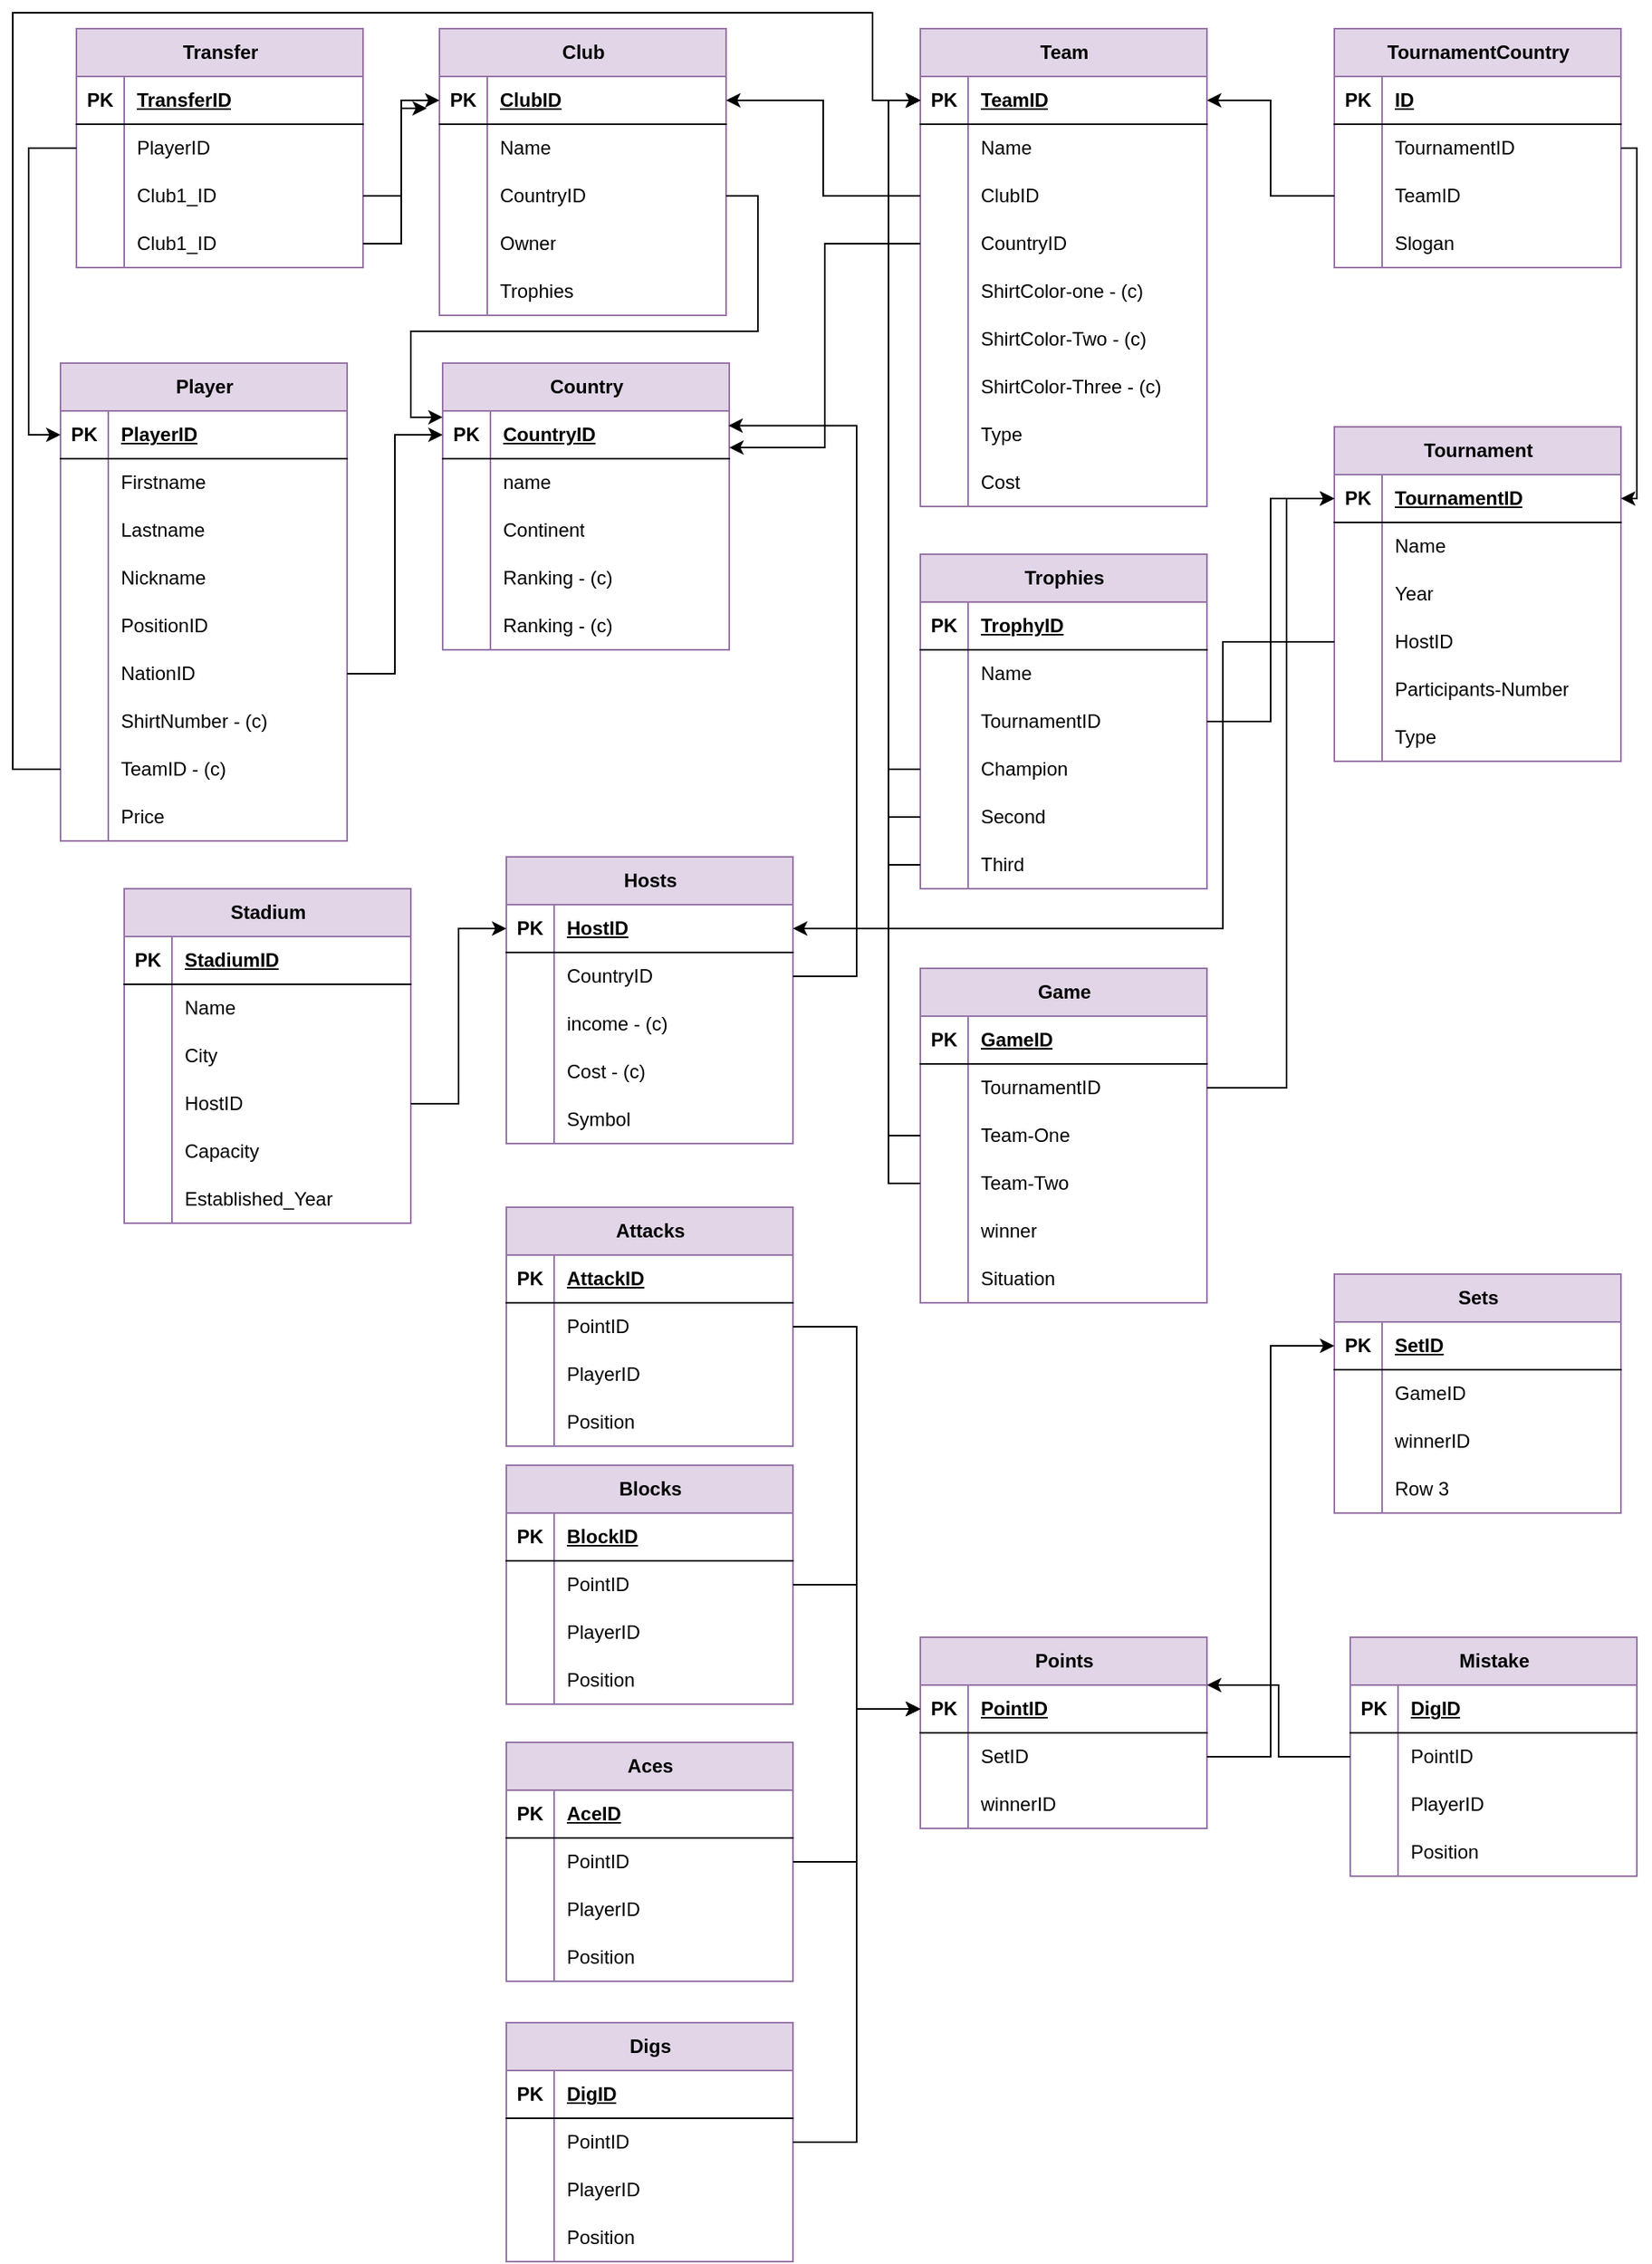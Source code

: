<mxfile version="24.4.13" type="github">
  <diagram name="ER-Diagram" id="EXO2joqqBqXB-m05tj3I">
    <mxGraphModel dx="2049" dy="1129" grid="1" gridSize="10" guides="1" tooltips="1" connect="1" arrows="1" fold="1" page="1" pageScale="1" pageWidth="1100" pageHeight="1700" math="0" shadow="0">
      <root>
        <mxCell id="0" />
        <mxCell id="1" parent="0" />
        <mxCell id="fAD3n-BW2oTpluY2Tu13-1" value="Player" style="shape=table;startSize=30;container=1;collapsible=1;childLayout=tableLayout;fixedRows=1;rowLines=0;fontStyle=1;align=center;resizeLast=1;html=1;fillColor=#e1d5e7;strokeColor=#9673a6;" vertex="1" parent="1">
          <mxGeometry x="80" y="230" width="180" height="300" as="geometry" />
        </mxCell>
        <mxCell id="fAD3n-BW2oTpluY2Tu13-2" value="" style="shape=tableRow;horizontal=0;startSize=0;swimlaneHead=0;swimlaneBody=0;fillColor=none;collapsible=0;dropTarget=0;points=[[0,0.5],[1,0.5]];portConstraint=eastwest;top=0;left=0;right=0;bottom=1;" vertex="1" parent="fAD3n-BW2oTpluY2Tu13-1">
          <mxGeometry y="30" width="180" height="30" as="geometry" />
        </mxCell>
        <mxCell id="fAD3n-BW2oTpluY2Tu13-3" value="PK" style="shape=partialRectangle;connectable=0;fillColor=none;top=0;left=0;bottom=0;right=0;fontStyle=1;overflow=hidden;whiteSpace=wrap;html=1;" vertex="1" parent="fAD3n-BW2oTpluY2Tu13-2">
          <mxGeometry width="30" height="30" as="geometry">
            <mxRectangle width="30" height="30" as="alternateBounds" />
          </mxGeometry>
        </mxCell>
        <mxCell id="fAD3n-BW2oTpluY2Tu13-4" value="PlayerID" style="shape=partialRectangle;connectable=0;fillColor=none;top=0;left=0;bottom=0;right=0;align=left;spacingLeft=6;fontStyle=5;overflow=hidden;whiteSpace=wrap;html=1;" vertex="1" parent="fAD3n-BW2oTpluY2Tu13-2">
          <mxGeometry x="30" width="150" height="30" as="geometry">
            <mxRectangle width="150" height="30" as="alternateBounds" />
          </mxGeometry>
        </mxCell>
        <mxCell id="fAD3n-BW2oTpluY2Tu13-5" value="" style="shape=tableRow;horizontal=0;startSize=0;swimlaneHead=0;swimlaneBody=0;fillColor=none;collapsible=0;dropTarget=0;points=[[0,0.5],[1,0.5]];portConstraint=eastwest;top=0;left=0;right=0;bottom=0;" vertex="1" parent="fAD3n-BW2oTpluY2Tu13-1">
          <mxGeometry y="60" width="180" height="30" as="geometry" />
        </mxCell>
        <mxCell id="fAD3n-BW2oTpluY2Tu13-6" value="" style="shape=partialRectangle;connectable=0;fillColor=none;top=0;left=0;bottom=0;right=0;editable=1;overflow=hidden;whiteSpace=wrap;html=1;" vertex="1" parent="fAD3n-BW2oTpluY2Tu13-5">
          <mxGeometry width="30" height="30" as="geometry">
            <mxRectangle width="30" height="30" as="alternateBounds" />
          </mxGeometry>
        </mxCell>
        <mxCell id="fAD3n-BW2oTpluY2Tu13-7" value="Firstname" style="shape=partialRectangle;connectable=0;fillColor=none;top=0;left=0;bottom=0;right=0;align=left;spacingLeft=6;overflow=hidden;whiteSpace=wrap;html=1;" vertex="1" parent="fAD3n-BW2oTpluY2Tu13-5">
          <mxGeometry x="30" width="150" height="30" as="geometry">
            <mxRectangle width="150" height="30" as="alternateBounds" />
          </mxGeometry>
        </mxCell>
        <mxCell id="fAD3n-BW2oTpluY2Tu13-8" value="" style="shape=tableRow;horizontal=0;startSize=0;swimlaneHead=0;swimlaneBody=0;fillColor=none;collapsible=0;dropTarget=0;points=[[0,0.5],[1,0.5]];portConstraint=eastwest;top=0;left=0;right=0;bottom=0;" vertex="1" parent="fAD3n-BW2oTpluY2Tu13-1">
          <mxGeometry y="90" width="180" height="30" as="geometry" />
        </mxCell>
        <mxCell id="fAD3n-BW2oTpluY2Tu13-9" value="" style="shape=partialRectangle;connectable=0;fillColor=none;top=0;left=0;bottom=0;right=0;editable=1;overflow=hidden;whiteSpace=wrap;html=1;" vertex="1" parent="fAD3n-BW2oTpluY2Tu13-8">
          <mxGeometry width="30" height="30" as="geometry">
            <mxRectangle width="30" height="30" as="alternateBounds" />
          </mxGeometry>
        </mxCell>
        <mxCell id="fAD3n-BW2oTpluY2Tu13-10" value="Lastname" style="shape=partialRectangle;connectable=0;fillColor=none;top=0;left=0;bottom=0;right=0;align=left;spacingLeft=6;overflow=hidden;whiteSpace=wrap;html=1;" vertex="1" parent="fAD3n-BW2oTpluY2Tu13-8">
          <mxGeometry x="30" width="150" height="30" as="geometry">
            <mxRectangle width="150" height="30" as="alternateBounds" />
          </mxGeometry>
        </mxCell>
        <mxCell id="fAD3n-BW2oTpluY2Tu13-40" value="" style="shape=tableRow;horizontal=0;startSize=0;swimlaneHead=0;swimlaneBody=0;fillColor=none;collapsible=0;dropTarget=0;points=[[0,0.5],[1,0.5]];portConstraint=eastwest;top=0;left=0;right=0;bottom=0;" vertex="1" parent="fAD3n-BW2oTpluY2Tu13-1">
          <mxGeometry y="120" width="180" height="30" as="geometry" />
        </mxCell>
        <mxCell id="fAD3n-BW2oTpluY2Tu13-41" value="" style="shape=partialRectangle;connectable=0;fillColor=none;top=0;left=0;bottom=0;right=0;editable=1;overflow=hidden;whiteSpace=wrap;html=1;" vertex="1" parent="fAD3n-BW2oTpluY2Tu13-40">
          <mxGeometry width="30" height="30" as="geometry">
            <mxRectangle width="30" height="30" as="alternateBounds" />
          </mxGeometry>
        </mxCell>
        <mxCell id="fAD3n-BW2oTpluY2Tu13-42" value="Nickname" style="shape=partialRectangle;connectable=0;fillColor=none;top=0;left=0;bottom=0;right=0;align=left;spacingLeft=6;overflow=hidden;whiteSpace=wrap;html=1;" vertex="1" parent="fAD3n-BW2oTpluY2Tu13-40">
          <mxGeometry x="30" width="150" height="30" as="geometry">
            <mxRectangle width="150" height="30" as="alternateBounds" />
          </mxGeometry>
        </mxCell>
        <mxCell id="fAD3n-BW2oTpluY2Tu13-43" value="" style="shape=tableRow;horizontal=0;startSize=0;swimlaneHead=0;swimlaneBody=0;fillColor=none;collapsible=0;dropTarget=0;points=[[0,0.5],[1,0.5]];portConstraint=eastwest;top=0;left=0;right=0;bottom=0;" vertex="1" parent="fAD3n-BW2oTpluY2Tu13-1">
          <mxGeometry y="150" width="180" height="30" as="geometry" />
        </mxCell>
        <mxCell id="fAD3n-BW2oTpluY2Tu13-44" value="" style="shape=partialRectangle;connectable=0;fillColor=none;top=0;left=0;bottom=0;right=0;editable=1;overflow=hidden;whiteSpace=wrap;html=1;" vertex="1" parent="fAD3n-BW2oTpluY2Tu13-43">
          <mxGeometry width="30" height="30" as="geometry">
            <mxRectangle width="30" height="30" as="alternateBounds" />
          </mxGeometry>
        </mxCell>
        <mxCell id="fAD3n-BW2oTpluY2Tu13-45" value="PositionID" style="shape=partialRectangle;connectable=0;fillColor=none;top=0;left=0;bottom=0;right=0;align=left;spacingLeft=6;overflow=hidden;whiteSpace=wrap;html=1;" vertex="1" parent="fAD3n-BW2oTpluY2Tu13-43">
          <mxGeometry x="30" width="150" height="30" as="geometry">
            <mxRectangle width="150" height="30" as="alternateBounds" />
          </mxGeometry>
        </mxCell>
        <mxCell id="fAD3n-BW2oTpluY2Tu13-46" value="" style="shape=tableRow;horizontal=0;startSize=0;swimlaneHead=0;swimlaneBody=0;fillColor=none;collapsible=0;dropTarget=0;points=[[0,0.5],[1,0.5]];portConstraint=eastwest;top=0;left=0;right=0;bottom=0;" vertex="1" parent="fAD3n-BW2oTpluY2Tu13-1">
          <mxGeometry y="180" width="180" height="30" as="geometry" />
        </mxCell>
        <mxCell id="fAD3n-BW2oTpluY2Tu13-47" value="" style="shape=partialRectangle;connectable=0;fillColor=none;top=0;left=0;bottom=0;right=0;editable=1;overflow=hidden;whiteSpace=wrap;html=1;" vertex="1" parent="fAD3n-BW2oTpluY2Tu13-46">
          <mxGeometry width="30" height="30" as="geometry">
            <mxRectangle width="30" height="30" as="alternateBounds" />
          </mxGeometry>
        </mxCell>
        <mxCell id="fAD3n-BW2oTpluY2Tu13-48" value="NationID" style="shape=partialRectangle;connectable=0;fillColor=none;top=0;left=0;bottom=0;right=0;align=left;spacingLeft=6;overflow=hidden;whiteSpace=wrap;html=1;" vertex="1" parent="fAD3n-BW2oTpluY2Tu13-46">
          <mxGeometry x="30" width="150" height="30" as="geometry">
            <mxRectangle width="150" height="30" as="alternateBounds" />
          </mxGeometry>
        </mxCell>
        <mxCell id="fAD3n-BW2oTpluY2Tu13-49" value="" style="shape=tableRow;horizontal=0;startSize=0;swimlaneHead=0;swimlaneBody=0;fillColor=none;collapsible=0;dropTarget=0;points=[[0,0.5],[1,0.5]];portConstraint=eastwest;top=0;left=0;right=0;bottom=0;" vertex="1" parent="fAD3n-BW2oTpluY2Tu13-1">
          <mxGeometry y="210" width="180" height="30" as="geometry" />
        </mxCell>
        <mxCell id="fAD3n-BW2oTpluY2Tu13-50" value="" style="shape=partialRectangle;connectable=0;fillColor=none;top=0;left=0;bottom=0;right=0;editable=1;overflow=hidden;whiteSpace=wrap;html=1;" vertex="1" parent="fAD3n-BW2oTpluY2Tu13-49">
          <mxGeometry width="30" height="30" as="geometry">
            <mxRectangle width="30" height="30" as="alternateBounds" />
          </mxGeometry>
        </mxCell>
        <mxCell id="fAD3n-BW2oTpluY2Tu13-51" value="ShirtNumber - (c)" style="shape=partialRectangle;connectable=0;fillColor=none;top=0;left=0;bottom=0;right=0;align=left;spacingLeft=6;overflow=hidden;whiteSpace=wrap;html=1;" vertex="1" parent="fAD3n-BW2oTpluY2Tu13-49">
          <mxGeometry x="30" width="150" height="30" as="geometry">
            <mxRectangle width="150" height="30" as="alternateBounds" />
          </mxGeometry>
        </mxCell>
        <mxCell id="fAD3n-BW2oTpluY2Tu13-211" value="" style="shape=tableRow;horizontal=0;startSize=0;swimlaneHead=0;swimlaneBody=0;fillColor=none;collapsible=0;dropTarget=0;points=[[0,0.5],[1,0.5]];portConstraint=eastwest;top=0;left=0;right=0;bottom=0;" vertex="1" parent="fAD3n-BW2oTpluY2Tu13-1">
          <mxGeometry y="240" width="180" height="30" as="geometry" />
        </mxCell>
        <mxCell id="fAD3n-BW2oTpluY2Tu13-212" value="" style="shape=partialRectangle;connectable=0;fillColor=none;top=0;left=0;bottom=0;right=0;editable=1;overflow=hidden;whiteSpace=wrap;html=1;" vertex="1" parent="fAD3n-BW2oTpluY2Tu13-211">
          <mxGeometry width="30" height="30" as="geometry">
            <mxRectangle width="30" height="30" as="alternateBounds" />
          </mxGeometry>
        </mxCell>
        <mxCell id="fAD3n-BW2oTpluY2Tu13-213" value="TeamID - (c)" style="shape=partialRectangle;connectable=0;fillColor=none;top=0;left=0;bottom=0;right=0;align=left;spacingLeft=6;overflow=hidden;whiteSpace=wrap;html=1;" vertex="1" parent="fAD3n-BW2oTpluY2Tu13-211">
          <mxGeometry x="30" width="150" height="30" as="geometry">
            <mxRectangle width="150" height="30" as="alternateBounds" />
          </mxGeometry>
        </mxCell>
        <mxCell id="fAD3n-BW2oTpluY2Tu13-11" value="" style="shape=tableRow;horizontal=0;startSize=0;swimlaneHead=0;swimlaneBody=0;fillColor=none;collapsible=0;dropTarget=0;points=[[0,0.5],[1,0.5]];portConstraint=eastwest;top=0;left=0;right=0;bottom=0;" vertex="1" parent="fAD3n-BW2oTpluY2Tu13-1">
          <mxGeometry y="270" width="180" height="30" as="geometry" />
        </mxCell>
        <mxCell id="fAD3n-BW2oTpluY2Tu13-12" value="" style="shape=partialRectangle;connectable=0;fillColor=none;top=0;left=0;bottom=0;right=0;editable=1;overflow=hidden;whiteSpace=wrap;html=1;" vertex="1" parent="fAD3n-BW2oTpluY2Tu13-11">
          <mxGeometry width="30" height="30" as="geometry">
            <mxRectangle width="30" height="30" as="alternateBounds" />
          </mxGeometry>
        </mxCell>
        <mxCell id="fAD3n-BW2oTpluY2Tu13-13" value="Price" style="shape=partialRectangle;connectable=0;fillColor=none;top=0;left=0;bottom=0;right=0;align=left;spacingLeft=6;overflow=hidden;whiteSpace=wrap;html=1;" vertex="1" parent="fAD3n-BW2oTpluY2Tu13-11">
          <mxGeometry x="30" width="150" height="30" as="geometry">
            <mxRectangle width="150" height="30" as="alternateBounds" />
          </mxGeometry>
        </mxCell>
        <mxCell id="fAD3n-BW2oTpluY2Tu13-14" value="Country" style="shape=table;startSize=30;container=1;collapsible=1;childLayout=tableLayout;fixedRows=1;rowLines=0;fontStyle=1;align=center;resizeLast=1;html=1;fillColor=#e1d5e7;strokeColor=#9673a6;" vertex="1" parent="1">
          <mxGeometry x="320" y="230" width="180" height="180" as="geometry" />
        </mxCell>
        <mxCell id="fAD3n-BW2oTpluY2Tu13-15" value="" style="shape=tableRow;horizontal=0;startSize=0;swimlaneHead=0;swimlaneBody=0;fillColor=none;collapsible=0;dropTarget=0;points=[[0,0.5],[1,0.5]];portConstraint=eastwest;top=0;left=0;right=0;bottom=1;" vertex="1" parent="fAD3n-BW2oTpluY2Tu13-14">
          <mxGeometry y="30" width="180" height="30" as="geometry" />
        </mxCell>
        <mxCell id="fAD3n-BW2oTpluY2Tu13-16" value="PK" style="shape=partialRectangle;connectable=0;fillColor=none;top=0;left=0;bottom=0;right=0;fontStyle=1;overflow=hidden;whiteSpace=wrap;html=1;" vertex="1" parent="fAD3n-BW2oTpluY2Tu13-15">
          <mxGeometry width="30" height="30" as="geometry">
            <mxRectangle width="30" height="30" as="alternateBounds" />
          </mxGeometry>
        </mxCell>
        <mxCell id="fAD3n-BW2oTpluY2Tu13-17" value="CountryID" style="shape=partialRectangle;connectable=0;fillColor=none;top=0;left=0;bottom=0;right=0;align=left;spacingLeft=6;fontStyle=5;overflow=hidden;whiteSpace=wrap;html=1;" vertex="1" parent="fAD3n-BW2oTpluY2Tu13-15">
          <mxGeometry x="30" width="150" height="30" as="geometry">
            <mxRectangle width="150" height="30" as="alternateBounds" />
          </mxGeometry>
        </mxCell>
        <mxCell id="fAD3n-BW2oTpluY2Tu13-18" value="" style="shape=tableRow;horizontal=0;startSize=0;swimlaneHead=0;swimlaneBody=0;fillColor=none;collapsible=0;dropTarget=0;points=[[0,0.5],[1,0.5]];portConstraint=eastwest;top=0;left=0;right=0;bottom=0;" vertex="1" parent="fAD3n-BW2oTpluY2Tu13-14">
          <mxGeometry y="60" width="180" height="30" as="geometry" />
        </mxCell>
        <mxCell id="fAD3n-BW2oTpluY2Tu13-19" value="" style="shape=partialRectangle;connectable=0;fillColor=none;top=0;left=0;bottom=0;right=0;editable=1;overflow=hidden;whiteSpace=wrap;html=1;" vertex="1" parent="fAD3n-BW2oTpluY2Tu13-18">
          <mxGeometry width="30" height="30" as="geometry">
            <mxRectangle width="30" height="30" as="alternateBounds" />
          </mxGeometry>
        </mxCell>
        <mxCell id="fAD3n-BW2oTpluY2Tu13-20" value="name" style="shape=partialRectangle;connectable=0;fillColor=none;top=0;left=0;bottom=0;right=0;align=left;spacingLeft=6;overflow=hidden;whiteSpace=wrap;html=1;" vertex="1" parent="fAD3n-BW2oTpluY2Tu13-18">
          <mxGeometry x="30" width="150" height="30" as="geometry">
            <mxRectangle width="150" height="30" as="alternateBounds" />
          </mxGeometry>
        </mxCell>
        <mxCell id="fAD3n-BW2oTpluY2Tu13-21" value="" style="shape=tableRow;horizontal=0;startSize=0;swimlaneHead=0;swimlaneBody=0;fillColor=none;collapsible=0;dropTarget=0;points=[[0,0.5],[1,0.5]];portConstraint=eastwest;top=0;left=0;right=0;bottom=0;" vertex="1" parent="fAD3n-BW2oTpluY2Tu13-14">
          <mxGeometry y="90" width="180" height="30" as="geometry" />
        </mxCell>
        <mxCell id="fAD3n-BW2oTpluY2Tu13-22" value="" style="shape=partialRectangle;connectable=0;fillColor=none;top=0;left=0;bottom=0;right=0;editable=1;overflow=hidden;whiteSpace=wrap;html=1;" vertex="1" parent="fAD3n-BW2oTpluY2Tu13-21">
          <mxGeometry width="30" height="30" as="geometry">
            <mxRectangle width="30" height="30" as="alternateBounds" />
          </mxGeometry>
        </mxCell>
        <mxCell id="fAD3n-BW2oTpluY2Tu13-23" value="Continent" style="shape=partialRectangle;connectable=0;fillColor=none;top=0;left=0;bottom=0;right=0;align=left;spacingLeft=6;overflow=hidden;whiteSpace=wrap;html=1;" vertex="1" parent="fAD3n-BW2oTpluY2Tu13-21">
          <mxGeometry x="30" width="150" height="30" as="geometry">
            <mxRectangle width="150" height="30" as="alternateBounds" />
          </mxGeometry>
        </mxCell>
        <mxCell id="fAD3n-BW2oTpluY2Tu13-24" value="" style="shape=tableRow;horizontal=0;startSize=0;swimlaneHead=0;swimlaneBody=0;fillColor=none;collapsible=0;dropTarget=0;points=[[0,0.5],[1,0.5]];portConstraint=eastwest;top=0;left=0;right=0;bottom=0;" vertex="1" parent="fAD3n-BW2oTpluY2Tu13-14">
          <mxGeometry y="120" width="180" height="30" as="geometry" />
        </mxCell>
        <mxCell id="fAD3n-BW2oTpluY2Tu13-25" value="" style="shape=partialRectangle;connectable=0;fillColor=none;top=0;left=0;bottom=0;right=0;editable=1;overflow=hidden;whiteSpace=wrap;html=1;" vertex="1" parent="fAD3n-BW2oTpluY2Tu13-24">
          <mxGeometry width="30" height="30" as="geometry">
            <mxRectangle width="30" height="30" as="alternateBounds" />
          </mxGeometry>
        </mxCell>
        <mxCell id="fAD3n-BW2oTpluY2Tu13-26" value="Ranking - (c)" style="shape=partialRectangle;connectable=0;fillColor=none;top=0;left=0;bottom=0;right=0;align=left;spacingLeft=6;overflow=hidden;whiteSpace=wrap;html=1;" vertex="1" parent="fAD3n-BW2oTpluY2Tu13-24">
          <mxGeometry x="30" width="150" height="30" as="geometry">
            <mxRectangle width="150" height="30" as="alternateBounds" />
          </mxGeometry>
        </mxCell>
        <mxCell id="fAD3n-BW2oTpluY2Tu13-58" value="" style="shape=tableRow;horizontal=0;startSize=0;swimlaneHead=0;swimlaneBody=0;fillColor=none;collapsible=0;dropTarget=0;points=[[0,0.5],[1,0.5]];portConstraint=eastwest;top=0;left=0;right=0;bottom=0;" vertex="1" parent="fAD3n-BW2oTpluY2Tu13-14">
          <mxGeometry y="150" width="180" height="30" as="geometry" />
        </mxCell>
        <mxCell id="fAD3n-BW2oTpluY2Tu13-59" value="" style="shape=partialRectangle;connectable=0;fillColor=none;top=0;left=0;bottom=0;right=0;editable=1;overflow=hidden;whiteSpace=wrap;html=1;" vertex="1" parent="fAD3n-BW2oTpluY2Tu13-58">
          <mxGeometry width="30" height="30" as="geometry">
            <mxRectangle width="30" height="30" as="alternateBounds" />
          </mxGeometry>
        </mxCell>
        <mxCell id="fAD3n-BW2oTpluY2Tu13-60" value="Ranking - (c)" style="shape=partialRectangle;connectable=0;fillColor=none;top=0;left=0;bottom=0;right=0;align=left;spacingLeft=6;overflow=hidden;whiteSpace=wrap;html=1;" vertex="1" parent="fAD3n-BW2oTpluY2Tu13-58">
          <mxGeometry x="30" width="150" height="30" as="geometry">
            <mxRectangle width="150" height="30" as="alternateBounds" />
          </mxGeometry>
        </mxCell>
        <mxCell id="fAD3n-BW2oTpluY2Tu13-27" value="Trophies" style="shape=table;startSize=30;container=1;collapsible=1;childLayout=tableLayout;fixedRows=1;rowLines=0;fontStyle=1;align=center;resizeLast=1;html=1;fillColor=#e1d5e7;strokeColor=#9673a6;" vertex="1" parent="1">
          <mxGeometry x="620" y="350" width="180" height="210" as="geometry" />
        </mxCell>
        <mxCell id="fAD3n-BW2oTpluY2Tu13-28" value="" style="shape=tableRow;horizontal=0;startSize=0;swimlaneHead=0;swimlaneBody=0;fillColor=none;collapsible=0;dropTarget=0;points=[[0,0.5],[1,0.5]];portConstraint=eastwest;top=0;left=0;right=0;bottom=1;" vertex="1" parent="fAD3n-BW2oTpluY2Tu13-27">
          <mxGeometry y="30" width="180" height="30" as="geometry" />
        </mxCell>
        <mxCell id="fAD3n-BW2oTpluY2Tu13-29" value="PK" style="shape=partialRectangle;connectable=0;fillColor=none;top=0;left=0;bottom=0;right=0;fontStyle=1;overflow=hidden;whiteSpace=wrap;html=1;" vertex="1" parent="fAD3n-BW2oTpluY2Tu13-28">
          <mxGeometry width="30" height="30" as="geometry">
            <mxRectangle width="30" height="30" as="alternateBounds" />
          </mxGeometry>
        </mxCell>
        <mxCell id="fAD3n-BW2oTpluY2Tu13-30" value="TrophyID" style="shape=partialRectangle;connectable=0;fillColor=none;top=0;left=0;bottom=0;right=0;align=left;spacingLeft=6;fontStyle=5;overflow=hidden;whiteSpace=wrap;html=1;" vertex="1" parent="fAD3n-BW2oTpluY2Tu13-28">
          <mxGeometry x="30" width="150" height="30" as="geometry">
            <mxRectangle width="150" height="30" as="alternateBounds" />
          </mxGeometry>
        </mxCell>
        <mxCell id="fAD3n-BW2oTpluY2Tu13-31" value="" style="shape=tableRow;horizontal=0;startSize=0;swimlaneHead=0;swimlaneBody=0;fillColor=none;collapsible=0;dropTarget=0;points=[[0,0.5],[1,0.5]];portConstraint=eastwest;top=0;left=0;right=0;bottom=0;" vertex="1" parent="fAD3n-BW2oTpluY2Tu13-27">
          <mxGeometry y="60" width="180" height="30" as="geometry" />
        </mxCell>
        <mxCell id="fAD3n-BW2oTpluY2Tu13-32" value="" style="shape=partialRectangle;connectable=0;fillColor=none;top=0;left=0;bottom=0;right=0;editable=1;overflow=hidden;whiteSpace=wrap;html=1;" vertex="1" parent="fAD3n-BW2oTpluY2Tu13-31">
          <mxGeometry width="30" height="30" as="geometry">
            <mxRectangle width="30" height="30" as="alternateBounds" />
          </mxGeometry>
        </mxCell>
        <mxCell id="fAD3n-BW2oTpluY2Tu13-33" value="Name" style="shape=partialRectangle;connectable=0;fillColor=none;top=0;left=0;bottom=0;right=0;align=left;spacingLeft=6;overflow=hidden;whiteSpace=wrap;html=1;" vertex="1" parent="fAD3n-BW2oTpluY2Tu13-31">
          <mxGeometry x="30" width="150" height="30" as="geometry">
            <mxRectangle width="150" height="30" as="alternateBounds" />
          </mxGeometry>
        </mxCell>
        <mxCell id="fAD3n-BW2oTpluY2Tu13-34" value="" style="shape=tableRow;horizontal=0;startSize=0;swimlaneHead=0;swimlaneBody=0;fillColor=none;collapsible=0;dropTarget=0;points=[[0,0.5],[1,0.5]];portConstraint=eastwest;top=0;left=0;right=0;bottom=0;" vertex="1" parent="fAD3n-BW2oTpluY2Tu13-27">
          <mxGeometry y="90" width="180" height="30" as="geometry" />
        </mxCell>
        <mxCell id="fAD3n-BW2oTpluY2Tu13-35" value="" style="shape=partialRectangle;connectable=0;fillColor=none;top=0;left=0;bottom=0;right=0;editable=1;overflow=hidden;whiteSpace=wrap;html=1;" vertex="1" parent="fAD3n-BW2oTpluY2Tu13-34">
          <mxGeometry width="30" height="30" as="geometry">
            <mxRectangle width="30" height="30" as="alternateBounds" />
          </mxGeometry>
        </mxCell>
        <mxCell id="fAD3n-BW2oTpluY2Tu13-36" value="TournamentID" style="shape=partialRectangle;connectable=0;fillColor=none;top=0;left=0;bottom=0;right=0;align=left;spacingLeft=6;overflow=hidden;whiteSpace=wrap;html=1;" vertex="1" parent="fAD3n-BW2oTpluY2Tu13-34">
          <mxGeometry x="30" width="150" height="30" as="geometry">
            <mxRectangle width="150" height="30" as="alternateBounds" />
          </mxGeometry>
        </mxCell>
        <mxCell id="fAD3n-BW2oTpluY2Tu13-237" value="" style="shape=tableRow;horizontal=0;startSize=0;swimlaneHead=0;swimlaneBody=0;fillColor=none;collapsible=0;dropTarget=0;points=[[0,0.5],[1,0.5]];portConstraint=eastwest;top=0;left=0;right=0;bottom=0;" vertex="1" parent="fAD3n-BW2oTpluY2Tu13-27">
          <mxGeometry y="120" width="180" height="30" as="geometry" />
        </mxCell>
        <mxCell id="fAD3n-BW2oTpluY2Tu13-238" value="" style="shape=partialRectangle;connectable=0;fillColor=none;top=0;left=0;bottom=0;right=0;editable=1;overflow=hidden;whiteSpace=wrap;html=1;" vertex="1" parent="fAD3n-BW2oTpluY2Tu13-237">
          <mxGeometry width="30" height="30" as="geometry">
            <mxRectangle width="30" height="30" as="alternateBounds" />
          </mxGeometry>
        </mxCell>
        <mxCell id="fAD3n-BW2oTpluY2Tu13-239" value="Champion" style="shape=partialRectangle;connectable=0;fillColor=none;top=0;left=0;bottom=0;right=0;align=left;spacingLeft=6;overflow=hidden;whiteSpace=wrap;html=1;" vertex="1" parent="fAD3n-BW2oTpluY2Tu13-237">
          <mxGeometry x="30" width="150" height="30" as="geometry">
            <mxRectangle width="150" height="30" as="alternateBounds" />
          </mxGeometry>
        </mxCell>
        <mxCell id="fAD3n-BW2oTpluY2Tu13-240" value="" style="shape=tableRow;horizontal=0;startSize=0;swimlaneHead=0;swimlaneBody=0;fillColor=none;collapsible=0;dropTarget=0;points=[[0,0.5],[1,0.5]];portConstraint=eastwest;top=0;left=0;right=0;bottom=0;" vertex="1" parent="fAD3n-BW2oTpluY2Tu13-27">
          <mxGeometry y="150" width="180" height="30" as="geometry" />
        </mxCell>
        <mxCell id="fAD3n-BW2oTpluY2Tu13-241" value="" style="shape=partialRectangle;connectable=0;fillColor=none;top=0;left=0;bottom=0;right=0;editable=1;overflow=hidden;whiteSpace=wrap;html=1;" vertex="1" parent="fAD3n-BW2oTpluY2Tu13-240">
          <mxGeometry width="30" height="30" as="geometry">
            <mxRectangle width="30" height="30" as="alternateBounds" />
          </mxGeometry>
        </mxCell>
        <mxCell id="fAD3n-BW2oTpluY2Tu13-242" value="Second" style="shape=partialRectangle;connectable=0;fillColor=none;top=0;left=0;bottom=0;right=0;align=left;spacingLeft=6;overflow=hidden;whiteSpace=wrap;html=1;" vertex="1" parent="fAD3n-BW2oTpluY2Tu13-240">
          <mxGeometry x="30" width="150" height="30" as="geometry">
            <mxRectangle width="150" height="30" as="alternateBounds" />
          </mxGeometry>
        </mxCell>
        <mxCell id="fAD3n-BW2oTpluY2Tu13-37" value="" style="shape=tableRow;horizontal=0;startSize=0;swimlaneHead=0;swimlaneBody=0;fillColor=none;collapsible=0;dropTarget=0;points=[[0,0.5],[1,0.5]];portConstraint=eastwest;top=0;left=0;right=0;bottom=0;" vertex="1" parent="fAD3n-BW2oTpluY2Tu13-27">
          <mxGeometry y="180" width="180" height="30" as="geometry" />
        </mxCell>
        <mxCell id="fAD3n-BW2oTpluY2Tu13-38" value="" style="shape=partialRectangle;connectable=0;fillColor=none;top=0;left=0;bottom=0;right=0;editable=1;overflow=hidden;whiteSpace=wrap;html=1;" vertex="1" parent="fAD3n-BW2oTpluY2Tu13-37">
          <mxGeometry width="30" height="30" as="geometry">
            <mxRectangle width="30" height="30" as="alternateBounds" />
          </mxGeometry>
        </mxCell>
        <mxCell id="fAD3n-BW2oTpluY2Tu13-39" value="Third" style="shape=partialRectangle;connectable=0;fillColor=none;top=0;left=0;bottom=0;right=0;align=left;spacingLeft=6;overflow=hidden;whiteSpace=wrap;html=1;" vertex="1" parent="fAD3n-BW2oTpluY2Tu13-37">
          <mxGeometry x="30" width="150" height="30" as="geometry">
            <mxRectangle width="150" height="30" as="alternateBounds" />
          </mxGeometry>
        </mxCell>
        <mxCell id="fAD3n-BW2oTpluY2Tu13-61" value="Tournament" style="shape=table;startSize=30;container=1;collapsible=1;childLayout=tableLayout;fixedRows=1;rowLines=0;fontStyle=1;align=center;resizeLast=1;html=1;fillColor=#e1d5e7;strokeColor=#9673a6;" vertex="1" parent="1">
          <mxGeometry x="880" y="270" width="180" height="210" as="geometry" />
        </mxCell>
        <mxCell id="fAD3n-BW2oTpluY2Tu13-62" value="" style="shape=tableRow;horizontal=0;startSize=0;swimlaneHead=0;swimlaneBody=0;fillColor=none;collapsible=0;dropTarget=0;points=[[0,0.5],[1,0.5]];portConstraint=eastwest;top=0;left=0;right=0;bottom=1;" vertex="1" parent="fAD3n-BW2oTpluY2Tu13-61">
          <mxGeometry y="30" width="180" height="30" as="geometry" />
        </mxCell>
        <mxCell id="fAD3n-BW2oTpluY2Tu13-63" value="PK" style="shape=partialRectangle;connectable=0;fillColor=none;top=0;left=0;bottom=0;right=0;fontStyle=1;overflow=hidden;whiteSpace=wrap;html=1;" vertex="1" parent="fAD3n-BW2oTpluY2Tu13-62">
          <mxGeometry width="30" height="30" as="geometry">
            <mxRectangle width="30" height="30" as="alternateBounds" />
          </mxGeometry>
        </mxCell>
        <mxCell id="fAD3n-BW2oTpluY2Tu13-64" value="TournamentID" style="shape=partialRectangle;connectable=0;fillColor=none;top=0;left=0;bottom=0;right=0;align=left;spacingLeft=6;fontStyle=5;overflow=hidden;whiteSpace=wrap;html=1;" vertex="1" parent="fAD3n-BW2oTpluY2Tu13-62">
          <mxGeometry x="30" width="150" height="30" as="geometry">
            <mxRectangle width="150" height="30" as="alternateBounds" />
          </mxGeometry>
        </mxCell>
        <mxCell id="fAD3n-BW2oTpluY2Tu13-65" value="" style="shape=tableRow;horizontal=0;startSize=0;swimlaneHead=0;swimlaneBody=0;fillColor=none;collapsible=0;dropTarget=0;points=[[0,0.5],[1,0.5]];portConstraint=eastwest;top=0;left=0;right=0;bottom=0;" vertex="1" parent="fAD3n-BW2oTpluY2Tu13-61">
          <mxGeometry y="60" width="180" height="30" as="geometry" />
        </mxCell>
        <mxCell id="fAD3n-BW2oTpluY2Tu13-66" value="" style="shape=partialRectangle;connectable=0;fillColor=none;top=0;left=0;bottom=0;right=0;editable=1;overflow=hidden;whiteSpace=wrap;html=1;" vertex="1" parent="fAD3n-BW2oTpluY2Tu13-65">
          <mxGeometry width="30" height="30" as="geometry">
            <mxRectangle width="30" height="30" as="alternateBounds" />
          </mxGeometry>
        </mxCell>
        <mxCell id="fAD3n-BW2oTpluY2Tu13-67" value="Name" style="shape=partialRectangle;connectable=0;fillColor=none;top=0;left=0;bottom=0;right=0;align=left;spacingLeft=6;overflow=hidden;whiteSpace=wrap;html=1;" vertex="1" parent="fAD3n-BW2oTpluY2Tu13-65">
          <mxGeometry x="30" width="150" height="30" as="geometry">
            <mxRectangle width="150" height="30" as="alternateBounds" />
          </mxGeometry>
        </mxCell>
        <mxCell id="fAD3n-BW2oTpluY2Tu13-68" value="" style="shape=tableRow;horizontal=0;startSize=0;swimlaneHead=0;swimlaneBody=0;fillColor=none;collapsible=0;dropTarget=0;points=[[0,0.5],[1,0.5]];portConstraint=eastwest;top=0;left=0;right=0;bottom=0;" vertex="1" parent="fAD3n-BW2oTpluY2Tu13-61">
          <mxGeometry y="90" width="180" height="30" as="geometry" />
        </mxCell>
        <mxCell id="fAD3n-BW2oTpluY2Tu13-69" value="" style="shape=partialRectangle;connectable=0;fillColor=none;top=0;left=0;bottom=0;right=0;editable=1;overflow=hidden;whiteSpace=wrap;html=1;" vertex="1" parent="fAD3n-BW2oTpluY2Tu13-68">
          <mxGeometry width="30" height="30" as="geometry">
            <mxRectangle width="30" height="30" as="alternateBounds" />
          </mxGeometry>
        </mxCell>
        <mxCell id="fAD3n-BW2oTpluY2Tu13-70" value="Year" style="shape=partialRectangle;connectable=0;fillColor=none;top=0;left=0;bottom=0;right=0;align=left;spacingLeft=6;overflow=hidden;whiteSpace=wrap;html=1;" vertex="1" parent="fAD3n-BW2oTpluY2Tu13-68">
          <mxGeometry x="30" width="150" height="30" as="geometry">
            <mxRectangle width="150" height="30" as="alternateBounds" />
          </mxGeometry>
        </mxCell>
        <mxCell id="fAD3n-BW2oTpluY2Tu13-71" value="" style="shape=tableRow;horizontal=0;startSize=0;swimlaneHead=0;swimlaneBody=0;fillColor=none;collapsible=0;dropTarget=0;points=[[0,0.5],[1,0.5]];portConstraint=eastwest;top=0;left=0;right=0;bottom=0;" vertex="1" parent="fAD3n-BW2oTpluY2Tu13-61">
          <mxGeometry y="120" width="180" height="30" as="geometry" />
        </mxCell>
        <mxCell id="fAD3n-BW2oTpluY2Tu13-72" value="" style="shape=partialRectangle;connectable=0;fillColor=none;top=0;left=0;bottom=0;right=0;editable=1;overflow=hidden;whiteSpace=wrap;html=1;" vertex="1" parent="fAD3n-BW2oTpluY2Tu13-71">
          <mxGeometry width="30" height="30" as="geometry">
            <mxRectangle width="30" height="30" as="alternateBounds" />
          </mxGeometry>
        </mxCell>
        <mxCell id="fAD3n-BW2oTpluY2Tu13-73" value="HostID" style="shape=partialRectangle;connectable=0;fillColor=none;top=0;left=0;bottom=0;right=0;align=left;spacingLeft=6;overflow=hidden;whiteSpace=wrap;html=1;" vertex="1" parent="fAD3n-BW2oTpluY2Tu13-71">
          <mxGeometry x="30" width="150" height="30" as="geometry">
            <mxRectangle width="150" height="30" as="alternateBounds" />
          </mxGeometry>
        </mxCell>
        <mxCell id="fAD3n-BW2oTpluY2Tu13-130" value="" style="shape=tableRow;horizontal=0;startSize=0;swimlaneHead=0;swimlaneBody=0;fillColor=none;collapsible=0;dropTarget=0;points=[[0,0.5],[1,0.5]];portConstraint=eastwest;top=0;left=0;right=0;bottom=0;" vertex="1" parent="fAD3n-BW2oTpluY2Tu13-61">
          <mxGeometry y="150" width="180" height="30" as="geometry" />
        </mxCell>
        <mxCell id="fAD3n-BW2oTpluY2Tu13-131" value="" style="shape=partialRectangle;connectable=0;fillColor=none;top=0;left=0;bottom=0;right=0;editable=1;overflow=hidden;whiteSpace=wrap;html=1;" vertex="1" parent="fAD3n-BW2oTpluY2Tu13-130">
          <mxGeometry width="30" height="30" as="geometry">
            <mxRectangle width="30" height="30" as="alternateBounds" />
          </mxGeometry>
        </mxCell>
        <mxCell id="fAD3n-BW2oTpluY2Tu13-132" value="&lt;span lang=&quot;en&quot; class=&quot;HwtZe&quot;&gt;&lt;span class=&quot;jCAhz JxVs2d ChMk0b&quot;&gt;&lt;span class=&quot;ryNqvb&quot;&gt;Participants-Number&lt;/span&gt;&lt;/span&gt;&lt;/span&gt;" style="shape=partialRectangle;connectable=0;fillColor=none;top=0;left=0;bottom=0;right=0;align=left;spacingLeft=6;overflow=hidden;whiteSpace=wrap;html=1;" vertex="1" parent="fAD3n-BW2oTpluY2Tu13-130">
          <mxGeometry x="30" width="150" height="30" as="geometry">
            <mxRectangle width="150" height="30" as="alternateBounds" />
          </mxGeometry>
        </mxCell>
        <mxCell id="fAD3n-BW2oTpluY2Tu13-160" value="" style="shape=tableRow;horizontal=0;startSize=0;swimlaneHead=0;swimlaneBody=0;fillColor=none;collapsible=0;dropTarget=0;points=[[0,0.5],[1,0.5]];portConstraint=eastwest;top=0;left=0;right=0;bottom=0;" vertex="1" parent="fAD3n-BW2oTpluY2Tu13-61">
          <mxGeometry y="180" width="180" height="30" as="geometry" />
        </mxCell>
        <mxCell id="fAD3n-BW2oTpluY2Tu13-161" value="" style="shape=partialRectangle;connectable=0;fillColor=none;top=0;left=0;bottom=0;right=0;editable=1;overflow=hidden;whiteSpace=wrap;html=1;" vertex="1" parent="fAD3n-BW2oTpluY2Tu13-160">
          <mxGeometry width="30" height="30" as="geometry">
            <mxRectangle width="30" height="30" as="alternateBounds" />
          </mxGeometry>
        </mxCell>
        <mxCell id="fAD3n-BW2oTpluY2Tu13-162" value="Type" style="shape=partialRectangle;connectable=0;fillColor=none;top=0;left=0;bottom=0;right=0;align=left;spacingLeft=6;overflow=hidden;whiteSpace=wrap;html=1;" vertex="1" parent="fAD3n-BW2oTpluY2Tu13-160">
          <mxGeometry x="30" width="150" height="30" as="geometry">
            <mxRectangle width="150" height="30" as="alternateBounds" />
          </mxGeometry>
        </mxCell>
        <mxCell id="fAD3n-BW2oTpluY2Tu13-77" value="Hosts" style="shape=table;startSize=30;container=1;collapsible=1;childLayout=tableLayout;fixedRows=1;rowLines=0;fontStyle=1;align=center;resizeLast=1;html=1;fillColor=#e1d5e7;strokeColor=#9673a6;" vertex="1" parent="1">
          <mxGeometry x="360" y="540" width="180" height="180" as="geometry" />
        </mxCell>
        <mxCell id="fAD3n-BW2oTpluY2Tu13-78" value="" style="shape=tableRow;horizontal=0;startSize=0;swimlaneHead=0;swimlaneBody=0;fillColor=none;collapsible=0;dropTarget=0;points=[[0,0.5],[1,0.5]];portConstraint=eastwest;top=0;left=0;right=0;bottom=1;" vertex="1" parent="fAD3n-BW2oTpluY2Tu13-77">
          <mxGeometry y="30" width="180" height="30" as="geometry" />
        </mxCell>
        <mxCell id="fAD3n-BW2oTpluY2Tu13-79" value="PK" style="shape=partialRectangle;connectable=0;fillColor=none;top=0;left=0;bottom=0;right=0;fontStyle=1;overflow=hidden;whiteSpace=wrap;html=1;" vertex="1" parent="fAD3n-BW2oTpluY2Tu13-78">
          <mxGeometry width="30" height="30" as="geometry">
            <mxRectangle width="30" height="30" as="alternateBounds" />
          </mxGeometry>
        </mxCell>
        <mxCell id="fAD3n-BW2oTpluY2Tu13-80" value="HostID" style="shape=partialRectangle;connectable=0;fillColor=none;top=0;left=0;bottom=0;right=0;align=left;spacingLeft=6;fontStyle=5;overflow=hidden;whiteSpace=wrap;html=1;" vertex="1" parent="fAD3n-BW2oTpluY2Tu13-78">
          <mxGeometry x="30" width="150" height="30" as="geometry">
            <mxRectangle width="150" height="30" as="alternateBounds" />
          </mxGeometry>
        </mxCell>
        <mxCell id="fAD3n-BW2oTpluY2Tu13-81" value="" style="shape=tableRow;horizontal=0;startSize=0;swimlaneHead=0;swimlaneBody=0;fillColor=none;collapsible=0;dropTarget=0;points=[[0,0.5],[1,0.5]];portConstraint=eastwest;top=0;left=0;right=0;bottom=0;" vertex="1" parent="fAD3n-BW2oTpluY2Tu13-77">
          <mxGeometry y="60" width="180" height="30" as="geometry" />
        </mxCell>
        <mxCell id="fAD3n-BW2oTpluY2Tu13-82" value="" style="shape=partialRectangle;connectable=0;fillColor=none;top=0;left=0;bottom=0;right=0;editable=1;overflow=hidden;whiteSpace=wrap;html=1;" vertex="1" parent="fAD3n-BW2oTpluY2Tu13-81">
          <mxGeometry width="30" height="30" as="geometry">
            <mxRectangle width="30" height="30" as="alternateBounds" />
          </mxGeometry>
        </mxCell>
        <mxCell id="fAD3n-BW2oTpluY2Tu13-83" value="CountryID" style="shape=partialRectangle;connectable=0;fillColor=none;top=0;left=0;bottom=0;right=0;align=left;spacingLeft=6;overflow=hidden;whiteSpace=wrap;html=1;" vertex="1" parent="fAD3n-BW2oTpluY2Tu13-81">
          <mxGeometry x="30" width="150" height="30" as="geometry">
            <mxRectangle width="150" height="30" as="alternateBounds" />
          </mxGeometry>
        </mxCell>
        <mxCell id="fAD3n-BW2oTpluY2Tu13-84" value="" style="shape=tableRow;horizontal=0;startSize=0;swimlaneHead=0;swimlaneBody=0;fillColor=none;collapsible=0;dropTarget=0;points=[[0,0.5],[1,0.5]];portConstraint=eastwest;top=0;left=0;right=0;bottom=0;" vertex="1" parent="fAD3n-BW2oTpluY2Tu13-77">
          <mxGeometry y="90" width="180" height="30" as="geometry" />
        </mxCell>
        <mxCell id="fAD3n-BW2oTpluY2Tu13-85" value="" style="shape=partialRectangle;connectable=0;fillColor=none;top=0;left=0;bottom=0;right=0;editable=1;overflow=hidden;whiteSpace=wrap;html=1;" vertex="1" parent="fAD3n-BW2oTpluY2Tu13-84">
          <mxGeometry width="30" height="30" as="geometry">
            <mxRectangle width="30" height="30" as="alternateBounds" />
          </mxGeometry>
        </mxCell>
        <mxCell id="fAD3n-BW2oTpluY2Tu13-86" value="income - (c)" style="shape=partialRectangle;connectable=0;fillColor=none;top=0;left=0;bottom=0;right=0;align=left;spacingLeft=6;overflow=hidden;whiteSpace=wrap;html=1;" vertex="1" parent="fAD3n-BW2oTpluY2Tu13-84">
          <mxGeometry x="30" width="150" height="30" as="geometry">
            <mxRectangle width="150" height="30" as="alternateBounds" />
          </mxGeometry>
        </mxCell>
        <mxCell id="fAD3n-BW2oTpluY2Tu13-87" value="" style="shape=tableRow;horizontal=0;startSize=0;swimlaneHead=0;swimlaneBody=0;fillColor=none;collapsible=0;dropTarget=0;points=[[0,0.5],[1,0.5]];portConstraint=eastwest;top=0;left=0;right=0;bottom=0;" vertex="1" parent="fAD3n-BW2oTpluY2Tu13-77">
          <mxGeometry y="120" width="180" height="30" as="geometry" />
        </mxCell>
        <mxCell id="fAD3n-BW2oTpluY2Tu13-88" value="" style="shape=partialRectangle;connectable=0;fillColor=none;top=0;left=0;bottom=0;right=0;editable=1;overflow=hidden;whiteSpace=wrap;html=1;" vertex="1" parent="fAD3n-BW2oTpluY2Tu13-87">
          <mxGeometry width="30" height="30" as="geometry">
            <mxRectangle width="30" height="30" as="alternateBounds" />
          </mxGeometry>
        </mxCell>
        <mxCell id="fAD3n-BW2oTpluY2Tu13-89" value="Cost - (c)" style="shape=partialRectangle;connectable=0;fillColor=none;top=0;left=0;bottom=0;right=0;align=left;spacingLeft=6;overflow=hidden;whiteSpace=wrap;html=1;" vertex="1" parent="fAD3n-BW2oTpluY2Tu13-87">
          <mxGeometry x="30" width="150" height="30" as="geometry">
            <mxRectangle width="150" height="30" as="alternateBounds" />
          </mxGeometry>
        </mxCell>
        <mxCell id="fAD3n-BW2oTpluY2Tu13-90" value="" style="shape=tableRow;horizontal=0;startSize=0;swimlaneHead=0;swimlaneBody=0;fillColor=none;collapsible=0;dropTarget=0;points=[[0,0.5],[1,0.5]];portConstraint=eastwest;top=0;left=0;right=0;bottom=0;" vertex="1" parent="fAD3n-BW2oTpluY2Tu13-77">
          <mxGeometry y="150" width="180" height="30" as="geometry" />
        </mxCell>
        <mxCell id="fAD3n-BW2oTpluY2Tu13-91" value="" style="shape=partialRectangle;connectable=0;fillColor=none;top=0;left=0;bottom=0;right=0;editable=1;overflow=hidden;whiteSpace=wrap;html=1;" vertex="1" parent="fAD3n-BW2oTpluY2Tu13-90">
          <mxGeometry width="30" height="30" as="geometry">
            <mxRectangle width="30" height="30" as="alternateBounds" />
          </mxGeometry>
        </mxCell>
        <mxCell id="fAD3n-BW2oTpluY2Tu13-92" value="Symbol" style="shape=partialRectangle;connectable=0;fillColor=none;top=0;left=0;bottom=0;right=0;align=left;spacingLeft=6;overflow=hidden;whiteSpace=wrap;html=1;" vertex="1" parent="fAD3n-BW2oTpluY2Tu13-90">
          <mxGeometry x="30" width="150" height="30" as="geometry">
            <mxRectangle width="150" height="30" as="alternateBounds" />
          </mxGeometry>
        </mxCell>
        <mxCell id="fAD3n-BW2oTpluY2Tu13-93" value="Stadium" style="shape=table;startSize=30;container=1;collapsible=1;childLayout=tableLayout;fixedRows=1;rowLines=0;fontStyle=1;align=center;resizeLast=1;html=1;fillColor=#e1d5e7;strokeColor=#9673a6;" vertex="1" parent="1">
          <mxGeometry x="120" y="560" width="180" height="210" as="geometry" />
        </mxCell>
        <mxCell id="fAD3n-BW2oTpluY2Tu13-94" value="" style="shape=tableRow;horizontal=0;startSize=0;swimlaneHead=0;swimlaneBody=0;fillColor=none;collapsible=0;dropTarget=0;points=[[0,0.5],[1,0.5]];portConstraint=eastwest;top=0;left=0;right=0;bottom=1;" vertex="1" parent="fAD3n-BW2oTpluY2Tu13-93">
          <mxGeometry y="30" width="180" height="30" as="geometry" />
        </mxCell>
        <mxCell id="fAD3n-BW2oTpluY2Tu13-95" value="PK" style="shape=partialRectangle;connectable=0;fillColor=none;top=0;left=0;bottom=0;right=0;fontStyle=1;overflow=hidden;whiteSpace=wrap;html=1;" vertex="1" parent="fAD3n-BW2oTpluY2Tu13-94">
          <mxGeometry width="30" height="30" as="geometry">
            <mxRectangle width="30" height="30" as="alternateBounds" />
          </mxGeometry>
        </mxCell>
        <mxCell id="fAD3n-BW2oTpluY2Tu13-96" value="StadiumID" style="shape=partialRectangle;connectable=0;fillColor=none;top=0;left=0;bottom=0;right=0;align=left;spacingLeft=6;fontStyle=5;overflow=hidden;whiteSpace=wrap;html=1;" vertex="1" parent="fAD3n-BW2oTpluY2Tu13-94">
          <mxGeometry x="30" width="150" height="30" as="geometry">
            <mxRectangle width="150" height="30" as="alternateBounds" />
          </mxGeometry>
        </mxCell>
        <mxCell id="fAD3n-BW2oTpluY2Tu13-110" value="" style="shape=tableRow;horizontal=0;startSize=0;swimlaneHead=0;swimlaneBody=0;fillColor=none;collapsible=0;dropTarget=0;points=[[0,0.5],[1,0.5]];portConstraint=eastwest;top=0;left=0;right=0;bottom=0;" vertex="1" parent="fAD3n-BW2oTpluY2Tu13-93">
          <mxGeometry y="60" width="180" height="30" as="geometry" />
        </mxCell>
        <mxCell id="fAD3n-BW2oTpluY2Tu13-111" value="" style="shape=partialRectangle;connectable=0;fillColor=none;top=0;left=0;bottom=0;right=0;editable=1;overflow=hidden;whiteSpace=wrap;html=1;" vertex="1" parent="fAD3n-BW2oTpluY2Tu13-110">
          <mxGeometry width="30" height="30" as="geometry">
            <mxRectangle width="30" height="30" as="alternateBounds" />
          </mxGeometry>
        </mxCell>
        <mxCell id="fAD3n-BW2oTpluY2Tu13-112" value="Name" style="shape=partialRectangle;connectable=0;fillColor=none;top=0;left=0;bottom=0;right=0;align=left;spacingLeft=6;overflow=hidden;whiteSpace=wrap;html=1;" vertex="1" parent="fAD3n-BW2oTpluY2Tu13-110">
          <mxGeometry x="30" width="150" height="30" as="geometry">
            <mxRectangle width="150" height="30" as="alternateBounds" />
          </mxGeometry>
        </mxCell>
        <mxCell id="fAD3n-BW2oTpluY2Tu13-97" value="" style="shape=tableRow;horizontal=0;startSize=0;swimlaneHead=0;swimlaneBody=0;fillColor=none;collapsible=0;dropTarget=0;points=[[0,0.5],[1,0.5]];portConstraint=eastwest;top=0;left=0;right=0;bottom=0;" vertex="1" parent="fAD3n-BW2oTpluY2Tu13-93">
          <mxGeometry y="90" width="180" height="30" as="geometry" />
        </mxCell>
        <mxCell id="fAD3n-BW2oTpluY2Tu13-98" value="" style="shape=partialRectangle;connectable=0;fillColor=none;top=0;left=0;bottom=0;right=0;editable=1;overflow=hidden;whiteSpace=wrap;html=1;" vertex="1" parent="fAD3n-BW2oTpluY2Tu13-97">
          <mxGeometry width="30" height="30" as="geometry">
            <mxRectangle width="30" height="30" as="alternateBounds" />
          </mxGeometry>
        </mxCell>
        <mxCell id="fAD3n-BW2oTpluY2Tu13-99" value="City" style="shape=partialRectangle;connectable=0;fillColor=none;top=0;left=0;bottom=0;right=0;align=left;spacingLeft=6;overflow=hidden;whiteSpace=wrap;html=1;" vertex="1" parent="fAD3n-BW2oTpluY2Tu13-97">
          <mxGeometry x="30" width="150" height="30" as="geometry">
            <mxRectangle width="150" height="30" as="alternateBounds" />
          </mxGeometry>
        </mxCell>
        <mxCell id="fAD3n-BW2oTpluY2Tu13-100" value="" style="shape=tableRow;horizontal=0;startSize=0;swimlaneHead=0;swimlaneBody=0;fillColor=none;collapsible=0;dropTarget=0;points=[[0,0.5],[1,0.5]];portConstraint=eastwest;top=0;left=0;right=0;bottom=0;" vertex="1" parent="fAD3n-BW2oTpluY2Tu13-93">
          <mxGeometry y="120" width="180" height="30" as="geometry" />
        </mxCell>
        <mxCell id="fAD3n-BW2oTpluY2Tu13-101" value="" style="shape=partialRectangle;connectable=0;fillColor=none;top=0;left=0;bottom=0;right=0;editable=1;overflow=hidden;whiteSpace=wrap;html=1;" vertex="1" parent="fAD3n-BW2oTpluY2Tu13-100">
          <mxGeometry width="30" height="30" as="geometry">
            <mxRectangle width="30" height="30" as="alternateBounds" />
          </mxGeometry>
        </mxCell>
        <mxCell id="fAD3n-BW2oTpluY2Tu13-102" value="HostID" style="shape=partialRectangle;connectable=0;fillColor=none;top=0;left=0;bottom=0;right=0;align=left;spacingLeft=6;overflow=hidden;whiteSpace=wrap;html=1;" vertex="1" parent="fAD3n-BW2oTpluY2Tu13-100">
          <mxGeometry x="30" width="150" height="30" as="geometry">
            <mxRectangle width="150" height="30" as="alternateBounds" />
          </mxGeometry>
        </mxCell>
        <mxCell id="fAD3n-BW2oTpluY2Tu13-103" value="" style="shape=tableRow;horizontal=0;startSize=0;swimlaneHead=0;swimlaneBody=0;fillColor=none;collapsible=0;dropTarget=0;points=[[0,0.5],[1,0.5]];portConstraint=eastwest;top=0;left=0;right=0;bottom=0;" vertex="1" parent="fAD3n-BW2oTpluY2Tu13-93">
          <mxGeometry y="150" width="180" height="30" as="geometry" />
        </mxCell>
        <mxCell id="fAD3n-BW2oTpluY2Tu13-104" value="" style="shape=partialRectangle;connectable=0;fillColor=none;top=0;left=0;bottom=0;right=0;editable=1;overflow=hidden;whiteSpace=wrap;html=1;" vertex="1" parent="fAD3n-BW2oTpluY2Tu13-103">
          <mxGeometry width="30" height="30" as="geometry">
            <mxRectangle width="30" height="30" as="alternateBounds" />
          </mxGeometry>
        </mxCell>
        <mxCell id="fAD3n-BW2oTpluY2Tu13-105" value="Capacity" style="shape=partialRectangle;connectable=0;fillColor=none;top=0;left=0;bottom=0;right=0;align=left;spacingLeft=6;overflow=hidden;whiteSpace=wrap;html=1;" vertex="1" parent="fAD3n-BW2oTpluY2Tu13-103">
          <mxGeometry x="30" width="150" height="30" as="geometry">
            <mxRectangle width="150" height="30" as="alternateBounds" />
          </mxGeometry>
        </mxCell>
        <mxCell id="fAD3n-BW2oTpluY2Tu13-106" value="" style="shape=tableRow;horizontal=0;startSize=0;swimlaneHead=0;swimlaneBody=0;fillColor=none;collapsible=0;dropTarget=0;points=[[0,0.5],[1,0.5]];portConstraint=eastwest;top=0;left=0;right=0;bottom=0;" vertex="1" parent="fAD3n-BW2oTpluY2Tu13-93">
          <mxGeometry y="180" width="180" height="30" as="geometry" />
        </mxCell>
        <mxCell id="fAD3n-BW2oTpluY2Tu13-107" value="" style="shape=partialRectangle;connectable=0;fillColor=none;top=0;left=0;bottom=0;right=0;editable=1;overflow=hidden;whiteSpace=wrap;html=1;" vertex="1" parent="fAD3n-BW2oTpluY2Tu13-106">
          <mxGeometry width="30" height="30" as="geometry">
            <mxRectangle width="30" height="30" as="alternateBounds" />
          </mxGeometry>
        </mxCell>
        <mxCell id="fAD3n-BW2oTpluY2Tu13-108" value="Established_Year" style="shape=partialRectangle;connectable=0;fillColor=none;top=0;left=0;bottom=0;right=0;align=left;spacingLeft=6;overflow=hidden;whiteSpace=wrap;html=1;" vertex="1" parent="fAD3n-BW2oTpluY2Tu13-106">
          <mxGeometry x="30" width="150" height="30" as="geometry">
            <mxRectangle width="150" height="30" as="alternateBounds" />
          </mxGeometry>
        </mxCell>
        <mxCell id="fAD3n-BW2oTpluY2Tu13-109" style="edgeStyle=orthogonalEdgeStyle;rounded=0;orthogonalLoop=1;jettySize=auto;html=1;" edge="1" parent="1" source="fAD3n-BW2oTpluY2Tu13-100" target="fAD3n-BW2oTpluY2Tu13-78">
          <mxGeometry relative="1" as="geometry" />
        </mxCell>
        <mxCell id="fAD3n-BW2oTpluY2Tu13-114" style="edgeStyle=orthogonalEdgeStyle;rounded=0;orthogonalLoop=1;jettySize=auto;html=1;entryX=1;entryY=0.5;entryDx=0;entryDy=0;" edge="1" parent="1" source="fAD3n-BW2oTpluY2Tu13-71" target="fAD3n-BW2oTpluY2Tu13-78">
          <mxGeometry relative="1" as="geometry">
            <Array as="points">
              <mxPoint x="810" y="405" />
              <mxPoint x="810" y="585" />
            </Array>
          </mxGeometry>
        </mxCell>
        <mxCell id="fAD3n-BW2oTpluY2Tu13-115" style="edgeStyle=orthogonalEdgeStyle;rounded=0;orthogonalLoop=1;jettySize=auto;html=1;entryX=0.997;entryY=0.308;entryDx=0;entryDy=0;entryPerimeter=0;" edge="1" parent="1" source="fAD3n-BW2oTpluY2Tu13-81" target="fAD3n-BW2oTpluY2Tu13-15">
          <mxGeometry relative="1" as="geometry">
            <Array as="points">
              <mxPoint x="580" y="615" />
              <mxPoint x="580" y="269" />
            </Array>
          </mxGeometry>
        </mxCell>
        <mxCell id="fAD3n-BW2oTpluY2Tu13-116" value="TournamentCountry" style="shape=table;startSize=30;container=1;collapsible=1;childLayout=tableLayout;fixedRows=1;rowLines=0;fontStyle=1;align=center;resizeLast=1;html=1;fillColor=#e1d5e7;strokeColor=#9673a6;" vertex="1" parent="1">
          <mxGeometry x="880" y="20" width="180" height="150" as="geometry" />
        </mxCell>
        <mxCell id="fAD3n-BW2oTpluY2Tu13-117" value="" style="shape=tableRow;horizontal=0;startSize=0;swimlaneHead=0;swimlaneBody=0;fillColor=none;collapsible=0;dropTarget=0;points=[[0,0.5],[1,0.5]];portConstraint=eastwest;top=0;left=0;right=0;bottom=1;" vertex="1" parent="fAD3n-BW2oTpluY2Tu13-116">
          <mxGeometry y="30" width="180" height="30" as="geometry" />
        </mxCell>
        <mxCell id="fAD3n-BW2oTpluY2Tu13-118" value="PK" style="shape=partialRectangle;connectable=0;fillColor=none;top=0;left=0;bottom=0;right=0;fontStyle=1;overflow=hidden;whiteSpace=wrap;html=1;" vertex="1" parent="fAD3n-BW2oTpluY2Tu13-117">
          <mxGeometry width="30" height="30" as="geometry">
            <mxRectangle width="30" height="30" as="alternateBounds" />
          </mxGeometry>
        </mxCell>
        <mxCell id="fAD3n-BW2oTpluY2Tu13-119" value="ID" style="shape=partialRectangle;connectable=0;fillColor=none;top=0;left=0;bottom=0;right=0;align=left;spacingLeft=6;fontStyle=5;overflow=hidden;whiteSpace=wrap;html=1;" vertex="1" parent="fAD3n-BW2oTpluY2Tu13-117">
          <mxGeometry x="30" width="150" height="30" as="geometry">
            <mxRectangle width="150" height="30" as="alternateBounds" />
          </mxGeometry>
        </mxCell>
        <mxCell id="fAD3n-BW2oTpluY2Tu13-120" value="" style="shape=tableRow;horizontal=0;startSize=0;swimlaneHead=0;swimlaneBody=0;fillColor=none;collapsible=0;dropTarget=0;points=[[0,0.5],[1,0.5]];portConstraint=eastwest;top=0;left=0;right=0;bottom=0;" vertex="1" parent="fAD3n-BW2oTpluY2Tu13-116">
          <mxGeometry y="60" width="180" height="30" as="geometry" />
        </mxCell>
        <mxCell id="fAD3n-BW2oTpluY2Tu13-121" value="" style="shape=partialRectangle;connectable=0;fillColor=none;top=0;left=0;bottom=0;right=0;editable=1;overflow=hidden;whiteSpace=wrap;html=1;" vertex="1" parent="fAD3n-BW2oTpluY2Tu13-120">
          <mxGeometry width="30" height="30" as="geometry">
            <mxRectangle width="30" height="30" as="alternateBounds" />
          </mxGeometry>
        </mxCell>
        <mxCell id="fAD3n-BW2oTpluY2Tu13-122" value="TournamentID" style="shape=partialRectangle;connectable=0;fillColor=none;top=0;left=0;bottom=0;right=0;align=left;spacingLeft=6;overflow=hidden;whiteSpace=wrap;html=1;" vertex="1" parent="fAD3n-BW2oTpluY2Tu13-120">
          <mxGeometry x="30" width="150" height="30" as="geometry">
            <mxRectangle width="150" height="30" as="alternateBounds" />
          </mxGeometry>
        </mxCell>
        <mxCell id="fAD3n-BW2oTpluY2Tu13-123" value="" style="shape=tableRow;horizontal=0;startSize=0;swimlaneHead=0;swimlaneBody=0;fillColor=none;collapsible=0;dropTarget=0;points=[[0,0.5],[1,0.5]];portConstraint=eastwest;top=0;left=0;right=0;bottom=0;" vertex="1" parent="fAD3n-BW2oTpluY2Tu13-116">
          <mxGeometry y="90" width="180" height="30" as="geometry" />
        </mxCell>
        <mxCell id="fAD3n-BW2oTpluY2Tu13-124" value="" style="shape=partialRectangle;connectable=0;fillColor=none;top=0;left=0;bottom=0;right=0;editable=1;overflow=hidden;whiteSpace=wrap;html=1;" vertex="1" parent="fAD3n-BW2oTpluY2Tu13-123">
          <mxGeometry width="30" height="30" as="geometry">
            <mxRectangle width="30" height="30" as="alternateBounds" />
          </mxGeometry>
        </mxCell>
        <mxCell id="fAD3n-BW2oTpluY2Tu13-125" value="TeamID" style="shape=partialRectangle;connectable=0;fillColor=none;top=0;left=0;bottom=0;right=0;align=left;spacingLeft=6;overflow=hidden;whiteSpace=wrap;html=1;" vertex="1" parent="fAD3n-BW2oTpluY2Tu13-123">
          <mxGeometry x="30" width="150" height="30" as="geometry">
            <mxRectangle width="150" height="30" as="alternateBounds" />
          </mxGeometry>
        </mxCell>
        <mxCell id="fAD3n-BW2oTpluY2Tu13-126" value="" style="shape=tableRow;horizontal=0;startSize=0;swimlaneHead=0;swimlaneBody=0;fillColor=none;collapsible=0;dropTarget=0;points=[[0,0.5],[1,0.5]];portConstraint=eastwest;top=0;left=0;right=0;bottom=0;" vertex="1" parent="fAD3n-BW2oTpluY2Tu13-116">
          <mxGeometry y="120" width="180" height="30" as="geometry" />
        </mxCell>
        <mxCell id="fAD3n-BW2oTpluY2Tu13-127" value="" style="shape=partialRectangle;connectable=0;fillColor=none;top=0;left=0;bottom=0;right=0;editable=1;overflow=hidden;whiteSpace=wrap;html=1;" vertex="1" parent="fAD3n-BW2oTpluY2Tu13-126">
          <mxGeometry width="30" height="30" as="geometry">
            <mxRectangle width="30" height="30" as="alternateBounds" />
          </mxGeometry>
        </mxCell>
        <mxCell id="fAD3n-BW2oTpluY2Tu13-128" value="Slogan" style="shape=partialRectangle;connectable=0;fillColor=none;top=0;left=0;bottom=0;right=0;align=left;spacingLeft=6;overflow=hidden;whiteSpace=wrap;html=1;" vertex="1" parent="fAD3n-BW2oTpluY2Tu13-126">
          <mxGeometry x="30" width="150" height="30" as="geometry">
            <mxRectangle width="150" height="30" as="alternateBounds" />
          </mxGeometry>
        </mxCell>
        <mxCell id="fAD3n-BW2oTpluY2Tu13-129" style="edgeStyle=orthogonalEdgeStyle;rounded=0;orthogonalLoop=1;jettySize=auto;html=1;entryX=0;entryY=0.5;entryDx=0;entryDy=0;" edge="1" parent="1" source="fAD3n-BW2oTpluY2Tu13-46" target="fAD3n-BW2oTpluY2Tu13-15">
          <mxGeometry relative="1" as="geometry" />
        </mxCell>
        <mxCell id="fAD3n-BW2oTpluY2Tu13-133" style="edgeStyle=orthogonalEdgeStyle;rounded=0;orthogonalLoop=1;jettySize=auto;html=1;" edge="1" parent="1" source="fAD3n-BW2oTpluY2Tu13-120" target="fAD3n-BW2oTpluY2Tu13-62">
          <mxGeometry relative="1" as="geometry">
            <Array as="points">
              <mxPoint x="1070" y="95" />
              <mxPoint x="1070" y="315" />
            </Array>
          </mxGeometry>
        </mxCell>
        <mxCell id="fAD3n-BW2oTpluY2Tu13-135" value="Team" style="shape=table;startSize=30;container=1;collapsible=1;childLayout=tableLayout;fixedRows=1;rowLines=0;fontStyle=1;align=center;resizeLast=1;html=1;fillColor=#e1d5e7;strokeColor=#9673a6;" vertex="1" parent="1">
          <mxGeometry x="620" y="20" width="180" height="300" as="geometry" />
        </mxCell>
        <mxCell id="fAD3n-BW2oTpluY2Tu13-136" value="" style="shape=tableRow;horizontal=0;startSize=0;swimlaneHead=0;swimlaneBody=0;fillColor=none;collapsible=0;dropTarget=0;points=[[0,0.5],[1,0.5]];portConstraint=eastwest;top=0;left=0;right=0;bottom=1;" vertex="1" parent="fAD3n-BW2oTpluY2Tu13-135">
          <mxGeometry y="30" width="180" height="30" as="geometry" />
        </mxCell>
        <mxCell id="fAD3n-BW2oTpluY2Tu13-137" value="PK" style="shape=partialRectangle;connectable=0;fillColor=none;top=0;left=0;bottom=0;right=0;fontStyle=1;overflow=hidden;whiteSpace=wrap;html=1;" vertex="1" parent="fAD3n-BW2oTpluY2Tu13-136">
          <mxGeometry width="30" height="30" as="geometry">
            <mxRectangle width="30" height="30" as="alternateBounds" />
          </mxGeometry>
        </mxCell>
        <mxCell id="fAD3n-BW2oTpluY2Tu13-138" value="TeamID" style="shape=partialRectangle;connectable=0;fillColor=none;top=0;left=0;bottom=0;right=0;align=left;spacingLeft=6;fontStyle=5;overflow=hidden;whiteSpace=wrap;html=1;" vertex="1" parent="fAD3n-BW2oTpluY2Tu13-136">
          <mxGeometry x="30" width="150" height="30" as="geometry">
            <mxRectangle width="150" height="30" as="alternateBounds" />
          </mxGeometry>
        </mxCell>
        <mxCell id="fAD3n-BW2oTpluY2Tu13-139" value="" style="shape=tableRow;horizontal=0;startSize=0;swimlaneHead=0;swimlaneBody=0;fillColor=none;collapsible=0;dropTarget=0;points=[[0,0.5],[1,0.5]];portConstraint=eastwest;top=0;left=0;right=0;bottom=0;" vertex="1" parent="fAD3n-BW2oTpluY2Tu13-135">
          <mxGeometry y="60" width="180" height="30" as="geometry" />
        </mxCell>
        <mxCell id="fAD3n-BW2oTpluY2Tu13-140" value="" style="shape=partialRectangle;connectable=0;fillColor=none;top=0;left=0;bottom=0;right=0;editable=1;overflow=hidden;whiteSpace=wrap;html=1;" vertex="1" parent="fAD3n-BW2oTpluY2Tu13-139">
          <mxGeometry width="30" height="30" as="geometry">
            <mxRectangle width="30" height="30" as="alternateBounds" />
          </mxGeometry>
        </mxCell>
        <mxCell id="fAD3n-BW2oTpluY2Tu13-141" value="Name" style="shape=partialRectangle;connectable=0;fillColor=none;top=0;left=0;bottom=0;right=0;align=left;spacingLeft=6;overflow=hidden;whiteSpace=wrap;html=1;" vertex="1" parent="fAD3n-BW2oTpluY2Tu13-139">
          <mxGeometry x="30" width="150" height="30" as="geometry">
            <mxRectangle width="150" height="30" as="alternateBounds" />
          </mxGeometry>
        </mxCell>
        <mxCell id="fAD3n-BW2oTpluY2Tu13-177" value="" style="shape=tableRow;horizontal=0;startSize=0;swimlaneHead=0;swimlaneBody=0;fillColor=none;collapsible=0;dropTarget=0;points=[[0,0.5],[1,0.5]];portConstraint=eastwest;top=0;left=0;right=0;bottom=0;" vertex="1" parent="fAD3n-BW2oTpluY2Tu13-135">
          <mxGeometry y="90" width="180" height="30" as="geometry" />
        </mxCell>
        <mxCell id="fAD3n-BW2oTpluY2Tu13-178" value="" style="shape=partialRectangle;connectable=0;fillColor=none;top=0;left=0;bottom=0;right=0;editable=1;overflow=hidden;whiteSpace=wrap;html=1;" vertex="1" parent="fAD3n-BW2oTpluY2Tu13-177">
          <mxGeometry width="30" height="30" as="geometry">
            <mxRectangle width="30" height="30" as="alternateBounds" />
          </mxGeometry>
        </mxCell>
        <mxCell id="fAD3n-BW2oTpluY2Tu13-179" value="ClubID" style="shape=partialRectangle;connectable=0;fillColor=none;top=0;left=0;bottom=0;right=0;align=left;spacingLeft=6;overflow=hidden;whiteSpace=wrap;html=1;" vertex="1" parent="fAD3n-BW2oTpluY2Tu13-177">
          <mxGeometry x="30" width="150" height="30" as="geometry">
            <mxRectangle width="150" height="30" as="alternateBounds" />
          </mxGeometry>
        </mxCell>
        <mxCell id="fAD3n-BW2oTpluY2Tu13-142" value="" style="shape=tableRow;horizontal=0;startSize=0;swimlaneHead=0;swimlaneBody=0;fillColor=none;collapsible=0;dropTarget=0;points=[[0,0.5],[1,0.5]];portConstraint=eastwest;top=0;left=0;right=0;bottom=0;" vertex="1" parent="fAD3n-BW2oTpluY2Tu13-135">
          <mxGeometry y="120" width="180" height="30" as="geometry" />
        </mxCell>
        <mxCell id="fAD3n-BW2oTpluY2Tu13-143" value="" style="shape=partialRectangle;connectable=0;fillColor=none;top=0;left=0;bottom=0;right=0;editable=1;overflow=hidden;whiteSpace=wrap;html=1;" vertex="1" parent="fAD3n-BW2oTpluY2Tu13-142">
          <mxGeometry width="30" height="30" as="geometry">
            <mxRectangle width="30" height="30" as="alternateBounds" />
          </mxGeometry>
        </mxCell>
        <mxCell id="fAD3n-BW2oTpluY2Tu13-144" value="CountryID" style="shape=partialRectangle;connectable=0;fillColor=none;top=0;left=0;bottom=0;right=0;align=left;spacingLeft=6;overflow=hidden;whiteSpace=wrap;html=1;" vertex="1" parent="fAD3n-BW2oTpluY2Tu13-142">
          <mxGeometry x="30" width="150" height="30" as="geometry">
            <mxRectangle width="150" height="30" as="alternateBounds" />
          </mxGeometry>
        </mxCell>
        <mxCell id="fAD3n-BW2oTpluY2Tu13-145" value="" style="shape=tableRow;horizontal=0;startSize=0;swimlaneHead=0;swimlaneBody=0;fillColor=none;collapsible=0;dropTarget=0;points=[[0,0.5],[1,0.5]];portConstraint=eastwest;top=0;left=0;right=0;bottom=0;" vertex="1" parent="fAD3n-BW2oTpluY2Tu13-135">
          <mxGeometry y="150" width="180" height="30" as="geometry" />
        </mxCell>
        <mxCell id="fAD3n-BW2oTpluY2Tu13-146" value="" style="shape=partialRectangle;connectable=0;fillColor=none;top=0;left=0;bottom=0;right=0;editable=1;overflow=hidden;whiteSpace=wrap;html=1;" vertex="1" parent="fAD3n-BW2oTpluY2Tu13-145">
          <mxGeometry width="30" height="30" as="geometry">
            <mxRectangle width="30" height="30" as="alternateBounds" />
          </mxGeometry>
        </mxCell>
        <mxCell id="fAD3n-BW2oTpluY2Tu13-147" value="ShirtColor-one - (c)" style="shape=partialRectangle;connectable=0;fillColor=none;top=0;left=0;bottom=0;right=0;align=left;spacingLeft=6;overflow=hidden;whiteSpace=wrap;html=1;" vertex="1" parent="fAD3n-BW2oTpluY2Tu13-145">
          <mxGeometry x="30" width="150" height="30" as="geometry">
            <mxRectangle width="150" height="30" as="alternateBounds" />
          </mxGeometry>
        </mxCell>
        <mxCell id="fAD3n-BW2oTpluY2Tu13-150" value="" style="shape=tableRow;horizontal=0;startSize=0;swimlaneHead=0;swimlaneBody=0;fillColor=none;collapsible=0;dropTarget=0;points=[[0,0.5],[1,0.5]];portConstraint=eastwest;top=0;left=0;right=0;bottom=0;" vertex="1" parent="fAD3n-BW2oTpluY2Tu13-135">
          <mxGeometry y="180" width="180" height="30" as="geometry" />
        </mxCell>
        <mxCell id="fAD3n-BW2oTpluY2Tu13-151" value="" style="shape=partialRectangle;connectable=0;fillColor=none;top=0;left=0;bottom=0;right=0;editable=1;overflow=hidden;whiteSpace=wrap;html=1;" vertex="1" parent="fAD3n-BW2oTpluY2Tu13-150">
          <mxGeometry width="30" height="30" as="geometry">
            <mxRectangle width="30" height="30" as="alternateBounds" />
          </mxGeometry>
        </mxCell>
        <mxCell id="fAD3n-BW2oTpluY2Tu13-152" value="ShirtColor-Two - (c)" style="shape=partialRectangle;connectable=0;fillColor=none;top=0;left=0;bottom=0;right=0;align=left;spacingLeft=6;overflow=hidden;whiteSpace=wrap;html=1;" vertex="1" parent="fAD3n-BW2oTpluY2Tu13-150">
          <mxGeometry x="30" width="150" height="30" as="geometry">
            <mxRectangle width="150" height="30" as="alternateBounds" />
          </mxGeometry>
        </mxCell>
        <mxCell id="fAD3n-BW2oTpluY2Tu13-153" value="" style="shape=tableRow;horizontal=0;startSize=0;swimlaneHead=0;swimlaneBody=0;fillColor=none;collapsible=0;dropTarget=0;points=[[0,0.5],[1,0.5]];portConstraint=eastwest;top=0;left=0;right=0;bottom=0;" vertex="1" parent="fAD3n-BW2oTpluY2Tu13-135">
          <mxGeometry y="210" width="180" height="30" as="geometry" />
        </mxCell>
        <mxCell id="fAD3n-BW2oTpluY2Tu13-154" value="" style="shape=partialRectangle;connectable=0;fillColor=none;top=0;left=0;bottom=0;right=0;editable=1;overflow=hidden;whiteSpace=wrap;html=1;" vertex="1" parent="fAD3n-BW2oTpluY2Tu13-153">
          <mxGeometry width="30" height="30" as="geometry">
            <mxRectangle width="30" height="30" as="alternateBounds" />
          </mxGeometry>
        </mxCell>
        <mxCell id="fAD3n-BW2oTpluY2Tu13-155" value="ShirtColor-Three - (c)" style="shape=partialRectangle;connectable=0;fillColor=none;top=0;left=0;bottom=0;right=0;align=left;spacingLeft=6;overflow=hidden;whiteSpace=wrap;html=1;" vertex="1" parent="fAD3n-BW2oTpluY2Tu13-153">
          <mxGeometry x="30" width="150" height="30" as="geometry">
            <mxRectangle width="150" height="30" as="alternateBounds" />
          </mxGeometry>
        </mxCell>
        <mxCell id="fAD3n-BW2oTpluY2Tu13-214" value="" style="shape=tableRow;horizontal=0;startSize=0;swimlaneHead=0;swimlaneBody=0;fillColor=none;collapsible=0;dropTarget=0;points=[[0,0.5],[1,0.5]];portConstraint=eastwest;top=0;left=0;right=0;bottom=0;" vertex="1" parent="fAD3n-BW2oTpluY2Tu13-135">
          <mxGeometry y="240" width="180" height="30" as="geometry" />
        </mxCell>
        <mxCell id="fAD3n-BW2oTpluY2Tu13-215" value="" style="shape=partialRectangle;connectable=0;fillColor=none;top=0;left=0;bottom=0;right=0;editable=1;overflow=hidden;whiteSpace=wrap;html=1;" vertex="1" parent="fAD3n-BW2oTpluY2Tu13-214">
          <mxGeometry width="30" height="30" as="geometry">
            <mxRectangle width="30" height="30" as="alternateBounds" />
          </mxGeometry>
        </mxCell>
        <mxCell id="fAD3n-BW2oTpluY2Tu13-216" value="Type" style="shape=partialRectangle;connectable=0;fillColor=none;top=0;left=0;bottom=0;right=0;align=left;spacingLeft=6;overflow=hidden;whiteSpace=wrap;html=1;" vertex="1" parent="fAD3n-BW2oTpluY2Tu13-214">
          <mxGeometry x="30" width="150" height="30" as="geometry">
            <mxRectangle width="150" height="30" as="alternateBounds" />
          </mxGeometry>
        </mxCell>
        <mxCell id="fAD3n-BW2oTpluY2Tu13-156" value="" style="shape=tableRow;horizontal=0;startSize=0;swimlaneHead=0;swimlaneBody=0;fillColor=none;collapsible=0;dropTarget=0;points=[[0,0.5],[1,0.5]];portConstraint=eastwest;top=0;left=0;right=0;bottom=0;" vertex="1" parent="fAD3n-BW2oTpluY2Tu13-135">
          <mxGeometry y="270" width="180" height="30" as="geometry" />
        </mxCell>
        <mxCell id="fAD3n-BW2oTpluY2Tu13-157" value="" style="shape=partialRectangle;connectable=0;fillColor=none;top=0;left=0;bottom=0;right=0;editable=1;overflow=hidden;whiteSpace=wrap;html=1;" vertex="1" parent="fAD3n-BW2oTpluY2Tu13-156">
          <mxGeometry width="30" height="30" as="geometry">
            <mxRectangle width="30" height="30" as="alternateBounds" />
          </mxGeometry>
        </mxCell>
        <mxCell id="fAD3n-BW2oTpluY2Tu13-158" value="Cost" style="shape=partialRectangle;connectable=0;fillColor=none;top=0;left=0;bottom=0;right=0;align=left;spacingLeft=6;overflow=hidden;whiteSpace=wrap;html=1;" vertex="1" parent="fAD3n-BW2oTpluY2Tu13-156">
          <mxGeometry x="30" width="150" height="30" as="geometry">
            <mxRectangle width="150" height="30" as="alternateBounds" />
          </mxGeometry>
        </mxCell>
        <mxCell id="fAD3n-BW2oTpluY2Tu13-159" style="edgeStyle=orthogonalEdgeStyle;rounded=0;orthogonalLoop=1;jettySize=auto;html=1;entryX=1;entryY=0.5;entryDx=0;entryDy=0;" edge="1" parent="1" source="fAD3n-BW2oTpluY2Tu13-123" target="fAD3n-BW2oTpluY2Tu13-136">
          <mxGeometry relative="1" as="geometry" />
        </mxCell>
        <mxCell id="fAD3n-BW2oTpluY2Tu13-163" style="edgeStyle=orthogonalEdgeStyle;rounded=0;orthogonalLoop=1;jettySize=auto;html=1;entryX=1;entryY=0.767;entryDx=0;entryDy=0;entryPerimeter=0;" edge="1" parent="1" source="fAD3n-BW2oTpluY2Tu13-142" target="fAD3n-BW2oTpluY2Tu13-15">
          <mxGeometry relative="1" as="geometry" />
        </mxCell>
        <mxCell id="fAD3n-BW2oTpluY2Tu13-164" value="Points" style="shape=table;startSize=30;container=1;collapsible=1;childLayout=tableLayout;fixedRows=1;rowLines=0;fontStyle=1;align=center;resizeLast=1;html=1;fillColor=#e1d5e7;strokeColor=#9673a6;" vertex="1" parent="1">
          <mxGeometry x="620" y="1030" width="180" height="120" as="geometry" />
        </mxCell>
        <mxCell id="fAD3n-BW2oTpluY2Tu13-165" value="" style="shape=tableRow;horizontal=0;startSize=0;swimlaneHead=0;swimlaneBody=0;fillColor=none;collapsible=0;dropTarget=0;points=[[0,0.5],[1,0.5]];portConstraint=eastwest;top=0;left=0;right=0;bottom=1;" vertex="1" parent="fAD3n-BW2oTpluY2Tu13-164">
          <mxGeometry y="30" width="180" height="30" as="geometry" />
        </mxCell>
        <mxCell id="fAD3n-BW2oTpluY2Tu13-166" value="PK" style="shape=partialRectangle;connectable=0;fillColor=none;top=0;left=0;bottom=0;right=0;fontStyle=1;overflow=hidden;whiteSpace=wrap;html=1;" vertex="1" parent="fAD3n-BW2oTpluY2Tu13-165">
          <mxGeometry width="30" height="30" as="geometry">
            <mxRectangle width="30" height="30" as="alternateBounds" />
          </mxGeometry>
        </mxCell>
        <mxCell id="fAD3n-BW2oTpluY2Tu13-167" value="PointID" style="shape=partialRectangle;connectable=0;fillColor=none;top=0;left=0;bottom=0;right=0;align=left;spacingLeft=6;fontStyle=5;overflow=hidden;whiteSpace=wrap;html=1;" vertex="1" parent="fAD3n-BW2oTpluY2Tu13-165">
          <mxGeometry x="30" width="150" height="30" as="geometry">
            <mxRectangle width="150" height="30" as="alternateBounds" />
          </mxGeometry>
        </mxCell>
        <mxCell id="fAD3n-BW2oTpluY2Tu13-168" value="" style="shape=tableRow;horizontal=0;startSize=0;swimlaneHead=0;swimlaneBody=0;fillColor=none;collapsible=0;dropTarget=0;points=[[0,0.5],[1,0.5]];portConstraint=eastwest;top=0;left=0;right=0;bottom=0;" vertex="1" parent="fAD3n-BW2oTpluY2Tu13-164">
          <mxGeometry y="60" width="180" height="30" as="geometry" />
        </mxCell>
        <mxCell id="fAD3n-BW2oTpluY2Tu13-169" value="" style="shape=partialRectangle;connectable=0;fillColor=none;top=0;left=0;bottom=0;right=0;editable=1;overflow=hidden;whiteSpace=wrap;html=1;" vertex="1" parent="fAD3n-BW2oTpluY2Tu13-168">
          <mxGeometry width="30" height="30" as="geometry">
            <mxRectangle width="30" height="30" as="alternateBounds" />
          </mxGeometry>
        </mxCell>
        <mxCell id="fAD3n-BW2oTpluY2Tu13-170" value="SetID" style="shape=partialRectangle;connectable=0;fillColor=none;top=0;left=0;bottom=0;right=0;align=left;spacingLeft=6;overflow=hidden;whiteSpace=wrap;html=1;" vertex="1" parent="fAD3n-BW2oTpluY2Tu13-168">
          <mxGeometry x="30" width="150" height="30" as="geometry">
            <mxRectangle width="150" height="30" as="alternateBounds" />
          </mxGeometry>
        </mxCell>
        <mxCell id="fAD3n-BW2oTpluY2Tu13-338" value="" style="shape=tableRow;horizontal=0;startSize=0;swimlaneHead=0;swimlaneBody=0;fillColor=none;collapsible=0;dropTarget=0;points=[[0,0.5],[1,0.5]];portConstraint=eastwest;top=0;left=0;right=0;bottom=0;" vertex="1" parent="fAD3n-BW2oTpluY2Tu13-164">
          <mxGeometry y="90" width="180" height="30" as="geometry" />
        </mxCell>
        <mxCell id="fAD3n-BW2oTpluY2Tu13-339" value="" style="shape=partialRectangle;connectable=0;fillColor=none;top=0;left=0;bottom=0;right=0;editable=1;overflow=hidden;whiteSpace=wrap;html=1;" vertex="1" parent="fAD3n-BW2oTpluY2Tu13-338">
          <mxGeometry width="30" height="30" as="geometry">
            <mxRectangle width="30" height="30" as="alternateBounds" />
          </mxGeometry>
        </mxCell>
        <mxCell id="fAD3n-BW2oTpluY2Tu13-340" value="winnerID" style="shape=partialRectangle;connectable=0;fillColor=none;top=0;left=0;bottom=0;right=0;align=left;spacingLeft=6;overflow=hidden;whiteSpace=wrap;html=1;" vertex="1" parent="fAD3n-BW2oTpluY2Tu13-338">
          <mxGeometry x="30" width="150" height="30" as="geometry">
            <mxRectangle width="150" height="30" as="alternateBounds" />
          </mxGeometry>
        </mxCell>
        <mxCell id="fAD3n-BW2oTpluY2Tu13-180" value="Club" style="shape=table;startSize=30;container=1;collapsible=1;childLayout=tableLayout;fixedRows=1;rowLines=0;fontStyle=1;align=center;resizeLast=1;html=1;fillColor=#e1d5e7;strokeColor=#9673a6;" vertex="1" parent="1">
          <mxGeometry x="318" y="20" width="180" height="180" as="geometry" />
        </mxCell>
        <mxCell id="fAD3n-BW2oTpluY2Tu13-181" value="" style="shape=tableRow;horizontal=0;startSize=0;swimlaneHead=0;swimlaneBody=0;fillColor=none;collapsible=0;dropTarget=0;points=[[0,0.5],[1,0.5]];portConstraint=eastwest;top=0;left=0;right=0;bottom=1;" vertex="1" parent="fAD3n-BW2oTpluY2Tu13-180">
          <mxGeometry y="30" width="180" height="30" as="geometry" />
        </mxCell>
        <mxCell id="fAD3n-BW2oTpluY2Tu13-182" value="PK" style="shape=partialRectangle;connectable=0;fillColor=none;top=0;left=0;bottom=0;right=0;fontStyle=1;overflow=hidden;whiteSpace=wrap;html=1;" vertex="1" parent="fAD3n-BW2oTpluY2Tu13-181">
          <mxGeometry width="30" height="30" as="geometry">
            <mxRectangle width="30" height="30" as="alternateBounds" />
          </mxGeometry>
        </mxCell>
        <mxCell id="fAD3n-BW2oTpluY2Tu13-183" value="ClubID" style="shape=partialRectangle;connectable=0;fillColor=none;top=0;left=0;bottom=0;right=0;align=left;spacingLeft=6;fontStyle=5;overflow=hidden;whiteSpace=wrap;html=1;" vertex="1" parent="fAD3n-BW2oTpluY2Tu13-181">
          <mxGeometry x="30" width="150" height="30" as="geometry">
            <mxRectangle width="150" height="30" as="alternateBounds" />
          </mxGeometry>
        </mxCell>
        <mxCell id="fAD3n-BW2oTpluY2Tu13-184" value="" style="shape=tableRow;horizontal=0;startSize=0;swimlaneHead=0;swimlaneBody=0;fillColor=none;collapsible=0;dropTarget=0;points=[[0,0.5],[1,0.5]];portConstraint=eastwest;top=0;left=0;right=0;bottom=0;" vertex="1" parent="fAD3n-BW2oTpluY2Tu13-180">
          <mxGeometry y="60" width="180" height="30" as="geometry" />
        </mxCell>
        <mxCell id="fAD3n-BW2oTpluY2Tu13-185" value="" style="shape=partialRectangle;connectable=0;fillColor=none;top=0;left=0;bottom=0;right=0;editable=1;overflow=hidden;whiteSpace=wrap;html=1;" vertex="1" parent="fAD3n-BW2oTpluY2Tu13-184">
          <mxGeometry width="30" height="30" as="geometry">
            <mxRectangle width="30" height="30" as="alternateBounds" />
          </mxGeometry>
        </mxCell>
        <mxCell id="fAD3n-BW2oTpluY2Tu13-186" value="Name" style="shape=partialRectangle;connectable=0;fillColor=none;top=0;left=0;bottom=0;right=0;align=left;spacingLeft=6;overflow=hidden;whiteSpace=wrap;html=1;" vertex="1" parent="fAD3n-BW2oTpluY2Tu13-184">
          <mxGeometry x="30" width="150" height="30" as="geometry">
            <mxRectangle width="150" height="30" as="alternateBounds" />
          </mxGeometry>
        </mxCell>
        <mxCell id="fAD3n-BW2oTpluY2Tu13-208" value="" style="shape=tableRow;horizontal=0;startSize=0;swimlaneHead=0;swimlaneBody=0;fillColor=none;collapsible=0;dropTarget=0;points=[[0,0.5],[1,0.5]];portConstraint=eastwest;top=0;left=0;right=0;bottom=0;" vertex="1" parent="fAD3n-BW2oTpluY2Tu13-180">
          <mxGeometry y="90" width="180" height="30" as="geometry" />
        </mxCell>
        <mxCell id="fAD3n-BW2oTpluY2Tu13-209" value="" style="shape=partialRectangle;connectable=0;fillColor=none;top=0;left=0;bottom=0;right=0;editable=1;overflow=hidden;whiteSpace=wrap;html=1;" vertex="1" parent="fAD3n-BW2oTpluY2Tu13-208">
          <mxGeometry width="30" height="30" as="geometry">
            <mxRectangle width="30" height="30" as="alternateBounds" />
          </mxGeometry>
        </mxCell>
        <mxCell id="fAD3n-BW2oTpluY2Tu13-210" value="CountryID" style="shape=partialRectangle;connectable=0;fillColor=none;top=0;left=0;bottom=0;right=0;align=left;spacingLeft=6;overflow=hidden;whiteSpace=wrap;html=1;" vertex="1" parent="fAD3n-BW2oTpluY2Tu13-208">
          <mxGeometry x="30" width="150" height="30" as="geometry">
            <mxRectangle width="150" height="30" as="alternateBounds" />
          </mxGeometry>
        </mxCell>
        <mxCell id="fAD3n-BW2oTpluY2Tu13-190" value="" style="shape=tableRow;horizontal=0;startSize=0;swimlaneHead=0;swimlaneBody=0;fillColor=none;collapsible=0;dropTarget=0;points=[[0,0.5],[1,0.5]];portConstraint=eastwest;top=0;left=0;right=0;bottom=0;" vertex="1" parent="fAD3n-BW2oTpluY2Tu13-180">
          <mxGeometry y="120" width="180" height="30" as="geometry" />
        </mxCell>
        <mxCell id="fAD3n-BW2oTpluY2Tu13-191" value="" style="shape=partialRectangle;connectable=0;fillColor=none;top=0;left=0;bottom=0;right=0;editable=1;overflow=hidden;whiteSpace=wrap;html=1;" vertex="1" parent="fAD3n-BW2oTpluY2Tu13-190">
          <mxGeometry width="30" height="30" as="geometry">
            <mxRectangle width="30" height="30" as="alternateBounds" />
          </mxGeometry>
        </mxCell>
        <mxCell id="fAD3n-BW2oTpluY2Tu13-192" value="Owner" style="shape=partialRectangle;connectable=0;fillColor=none;top=0;left=0;bottom=0;right=0;align=left;spacingLeft=6;overflow=hidden;whiteSpace=wrap;html=1;" vertex="1" parent="fAD3n-BW2oTpluY2Tu13-190">
          <mxGeometry x="30" width="150" height="30" as="geometry">
            <mxRectangle width="150" height="30" as="alternateBounds" />
          </mxGeometry>
        </mxCell>
        <mxCell id="fAD3n-BW2oTpluY2Tu13-233" value="" style="shape=tableRow;horizontal=0;startSize=0;swimlaneHead=0;swimlaneBody=0;fillColor=none;collapsible=0;dropTarget=0;points=[[0,0.5],[1,0.5]];portConstraint=eastwest;top=0;left=0;right=0;bottom=0;" vertex="1" parent="fAD3n-BW2oTpluY2Tu13-180">
          <mxGeometry y="150" width="180" height="30" as="geometry" />
        </mxCell>
        <mxCell id="fAD3n-BW2oTpluY2Tu13-234" value="" style="shape=partialRectangle;connectable=0;fillColor=none;top=0;left=0;bottom=0;right=0;editable=1;overflow=hidden;whiteSpace=wrap;html=1;" vertex="1" parent="fAD3n-BW2oTpluY2Tu13-233">
          <mxGeometry width="30" height="30" as="geometry">
            <mxRectangle width="30" height="30" as="alternateBounds" />
          </mxGeometry>
        </mxCell>
        <mxCell id="fAD3n-BW2oTpluY2Tu13-235" value="Trophies" style="shape=partialRectangle;connectable=0;fillColor=none;top=0;left=0;bottom=0;right=0;align=left;spacingLeft=6;overflow=hidden;whiteSpace=wrap;html=1;" vertex="1" parent="fAD3n-BW2oTpluY2Tu13-233">
          <mxGeometry x="30" width="150" height="30" as="geometry">
            <mxRectangle width="150" height="30" as="alternateBounds" />
          </mxGeometry>
        </mxCell>
        <mxCell id="fAD3n-BW2oTpluY2Tu13-205" style="edgeStyle=orthogonalEdgeStyle;rounded=0;orthogonalLoop=1;jettySize=auto;html=1;entryX=0;entryY=0.133;entryDx=0;entryDy=0;entryPerimeter=0;exitX=1;exitY=0.5;exitDx=0;exitDy=0;" edge="1" parent="1" source="fAD3n-BW2oTpluY2Tu13-208" target="fAD3n-BW2oTpluY2Tu13-15">
          <mxGeometry relative="1" as="geometry">
            <Array as="points">
              <mxPoint x="518" y="125" />
              <mxPoint x="518" y="210" />
              <mxPoint x="300" y="210" />
              <mxPoint x="300" y="264" />
            </Array>
          </mxGeometry>
        </mxCell>
        <mxCell id="fAD3n-BW2oTpluY2Tu13-206" style="edgeStyle=orthogonalEdgeStyle;rounded=0;orthogonalLoop=1;jettySize=auto;html=1;entryX=0;entryY=0.5;entryDx=0;entryDy=0;exitX=0;exitY=0.5;exitDx=0;exitDy=0;" edge="1" parent="1" source="fAD3n-BW2oTpluY2Tu13-211" target="fAD3n-BW2oTpluY2Tu13-136">
          <mxGeometry relative="1" as="geometry">
            <Array as="points">
              <mxPoint x="50" y="485" />
              <mxPoint x="50" y="10" />
              <mxPoint x="590" y="10" />
              <mxPoint x="590" y="65" />
            </Array>
          </mxGeometry>
        </mxCell>
        <mxCell id="fAD3n-BW2oTpluY2Tu13-207" style="edgeStyle=orthogonalEdgeStyle;rounded=0;orthogonalLoop=1;jettySize=auto;html=1;entryX=1;entryY=0.5;entryDx=0;entryDy=0;" edge="1" parent="1" source="fAD3n-BW2oTpluY2Tu13-177" target="fAD3n-BW2oTpluY2Tu13-181">
          <mxGeometry relative="1" as="geometry" />
        </mxCell>
        <mxCell id="fAD3n-BW2oTpluY2Tu13-217" value="Transfer" style="shape=table;startSize=30;container=1;collapsible=1;childLayout=tableLayout;fixedRows=1;rowLines=0;fontStyle=1;align=center;resizeLast=1;html=1;fillColor=#e1d5e7;strokeColor=#9673a6;" vertex="1" parent="1">
          <mxGeometry x="90" y="20" width="180" height="150" as="geometry" />
        </mxCell>
        <mxCell id="fAD3n-BW2oTpluY2Tu13-218" value="" style="shape=tableRow;horizontal=0;startSize=0;swimlaneHead=0;swimlaneBody=0;fillColor=none;collapsible=0;dropTarget=0;points=[[0,0.5],[1,0.5]];portConstraint=eastwest;top=0;left=0;right=0;bottom=1;" vertex="1" parent="fAD3n-BW2oTpluY2Tu13-217">
          <mxGeometry y="30" width="180" height="30" as="geometry" />
        </mxCell>
        <mxCell id="fAD3n-BW2oTpluY2Tu13-219" value="PK" style="shape=partialRectangle;connectable=0;fillColor=none;top=0;left=0;bottom=0;right=0;fontStyle=1;overflow=hidden;whiteSpace=wrap;html=1;" vertex="1" parent="fAD3n-BW2oTpluY2Tu13-218">
          <mxGeometry width="30" height="30" as="geometry">
            <mxRectangle width="30" height="30" as="alternateBounds" />
          </mxGeometry>
        </mxCell>
        <mxCell id="fAD3n-BW2oTpluY2Tu13-220" value="TransferID" style="shape=partialRectangle;connectable=0;fillColor=none;top=0;left=0;bottom=0;right=0;align=left;spacingLeft=6;fontStyle=5;overflow=hidden;whiteSpace=wrap;html=1;" vertex="1" parent="fAD3n-BW2oTpluY2Tu13-218">
          <mxGeometry x="30" width="150" height="30" as="geometry">
            <mxRectangle width="150" height="30" as="alternateBounds" />
          </mxGeometry>
        </mxCell>
        <mxCell id="fAD3n-BW2oTpluY2Tu13-221" value="" style="shape=tableRow;horizontal=0;startSize=0;swimlaneHead=0;swimlaneBody=0;fillColor=none;collapsible=0;dropTarget=0;points=[[0,0.5],[1,0.5]];portConstraint=eastwest;top=0;left=0;right=0;bottom=0;" vertex="1" parent="fAD3n-BW2oTpluY2Tu13-217">
          <mxGeometry y="60" width="180" height="30" as="geometry" />
        </mxCell>
        <mxCell id="fAD3n-BW2oTpluY2Tu13-222" value="" style="shape=partialRectangle;connectable=0;fillColor=none;top=0;left=0;bottom=0;right=0;editable=1;overflow=hidden;whiteSpace=wrap;html=1;" vertex="1" parent="fAD3n-BW2oTpluY2Tu13-221">
          <mxGeometry width="30" height="30" as="geometry">
            <mxRectangle width="30" height="30" as="alternateBounds" />
          </mxGeometry>
        </mxCell>
        <mxCell id="fAD3n-BW2oTpluY2Tu13-223" value="PlayerID" style="shape=partialRectangle;connectable=0;fillColor=none;top=0;left=0;bottom=0;right=0;align=left;spacingLeft=6;overflow=hidden;whiteSpace=wrap;html=1;" vertex="1" parent="fAD3n-BW2oTpluY2Tu13-221">
          <mxGeometry x="30" width="150" height="30" as="geometry">
            <mxRectangle width="150" height="30" as="alternateBounds" />
          </mxGeometry>
        </mxCell>
        <mxCell id="fAD3n-BW2oTpluY2Tu13-224" value="" style="shape=tableRow;horizontal=0;startSize=0;swimlaneHead=0;swimlaneBody=0;fillColor=none;collapsible=0;dropTarget=0;points=[[0,0.5],[1,0.5]];portConstraint=eastwest;top=0;left=0;right=0;bottom=0;" vertex="1" parent="fAD3n-BW2oTpluY2Tu13-217">
          <mxGeometry y="90" width="180" height="30" as="geometry" />
        </mxCell>
        <mxCell id="fAD3n-BW2oTpluY2Tu13-225" value="" style="shape=partialRectangle;connectable=0;fillColor=none;top=0;left=0;bottom=0;right=0;editable=1;overflow=hidden;whiteSpace=wrap;html=1;" vertex="1" parent="fAD3n-BW2oTpluY2Tu13-224">
          <mxGeometry width="30" height="30" as="geometry">
            <mxRectangle width="30" height="30" as="alternateBounds" />
          </mxGeometry>
        </mxCell>
        <mxCell id="fAD3n-BW2oTpluY2Tu13-226" value="Club1_ID" style="shape=partialRectangle;connectable=0;fillColor=none;top=0;left=0;bottom=0;right=0;align=left;spacingLeft=6;overflow=hidden;whiteSpace=wrap;html=1;" vertex="1" parent="fAD3n-BW2oTpluY2Tu13-224">
          <mxGeometry x="30" width="150" height="30" as="geometry">
            <mxRectangle width="150" height="30" as="alternateBounds" />
          </mxGeometry>
        </mxCell>
        <mxCell id="fAD3n-BW2oTpluY2Tu13-227" value="" style="shape=tableRow;horizontal=0;startSize=0;swimlaneHead=0;swimlaneBody=0;fillColor=none;collapsible=0;dropTarget=0;points=[[0,0.5],[1,0.5]];portConstraint=eastwest;top=0;left=0;right=0;bottom=0;" vertex="1" parent="fAD3n-BW2oTpluY2Tu13-217">
          <mxGeometry y="120" width="180" height="30" as="geometry" />
        </mxCell>
        <mxCell id="fAD3n-BW2oTpluY2Tu13-228" value="" style="shape=partialRectangle;connectable=0;fillColor=none;top=0;left=0;bottom=0;right=0;editable=1;overflow=hidden;whiteSpace=wrap;html=1;" vertex="1" parent="fAD3n-BW2oTpluY2Tu13-227">
          <mxGeometry width="30" height="30" as="geometry">
            <mxRectangle width="30" height="30" as="alternateBounds" />
          </mxGeometry>
        </mxCell>
        <mxCell id="fAD3n-BW2oTpluY2Tu13-229" value="Club1_ID" style="shape=partialRectangle;connectable=0;fillColor=none;top=0;left=0;bottom=0;right=0;align=left;spacingLeft=6;overflow=hidden;whiteSpace=wrap;html=1;" vertex="1" parent="fAD3n-BW2oTpluY2Tu13-227">
          <mxGeometry x="30" width="150" height="30" as="geometry">
            <mxRectangle width="150" height="30" as="alternateBounds" />
          </mxGeometry>
        </mxCell>
        <mxCell id="fAD3n-BW2oTpluY2Tu13-230" style="edgeStyle=orthogonalEdgeStyle;rounded=0;orthogonalLoop=1;jettySize=auto;html=1;entryX=0;entryY=0.5;entryDx=0;entryDy=0;" edge="1" parent="1" source="fAD3n-BW2oTpluY2Tu13-224" target="fAD3n-BW2oTpluY2Tu13-181">
          <mxGeometry relative="1" as="geometry" />
        </mxCell>
        <mxCell id="fAD3n-BW2oTpluY2Tu13-231" style="edgeStyle=orthogonalEdgeStyle;rounded=0;orthogonalLoop=1;jettySize=auto;html=1;entryX=-0.044;entryY=0.667;entryDx=0;entryDy=0;entryPerimeter=0;" edge="1" parent="1" source="fAD3n-BW2oTpluY2Tu13-227" target="fAD3n-BW2oTpluY2Tu13-181">
          <mxGeometry relative="1" as="geometry" />
        </mxCell>
        <mxCell id="fAD3n-BW2oTpluY2Tu13-232" style="edgeStyle=orthogonalEdgeStyle;rounded=0;orthogonalLoop=1;jettySize=auto;html=1;entryX=0;entryY=0.5;entryDx=0;entryDy=0;" edge="1" parent="1" source="fAD3n-BW2oTpluY2Tu13-221" target="fAD3n-BW2oTpluY2Tu13-2">
          <mxGeometry relative="1" as="geometry" />
        </mxCell>
        <mxCell id="fAD3n-BW2oTpluY2Tu13-236" style="edgeStyle=orthogonalEdgeStyle;rounded=0;orthogonalLoop=1;jettySize=auto;html=1;entryX=0;entryY=0.5;entryDx=0;entryDy=0;" edge="1" parent="1" source="fAD3n-BW2oTpluY2Tu13-34" target="fAD3n-BW2oTpluY2Tu13-62">
          <mxGeometry relative="1" as="geometry" />
        </mxCell>
        <mxCell id="fAD3n-BW2oTpluY2Tu13-243" style="edgeStyle=orthogonalEdgeStyle;rounded=0;orthogonalLoop=1;jettySize=auto;html=1;entryX=0;entryY=0.5;entryDx=0;entryDy=0;" edge="1" parent="1" source="fAD3n-BW2oTpluY2Tu13-237" target="fAD3n-BW2oTpluY2Tu13-136">
          <mxGeometry relative="1" as="geometry" />
        </mxCell>
        <mxCell id="fAD3n-BW2oTpluY2Tu13-245" style="edgeStyle=orthogonalEdgeStyle;rounded=0;orthogonalLoop=1;jettySize=auto;html=1;entryX=0;entryY=0.5;entryDx=0;entryDy=0;" edge="1" parent="1" source="fAD3n-BW2oTpluY2Tu13-240" target="fAD3n-BW2oTpluY2Tu13-136">
          <mxGeometry relative="1" as="geometry" />
        </mxCell>
        <mxCell id="fAD3n-BW2oTpluY2Tu13-246" style="edgeStyle=orthogonalEdgeStyle;rounded=0;orthogonalLoop=1;jettySize=auto;html=1;entryX=0;entryY=0.5;entryDx=0;entryDy=0;" edge="1" parent="1" source="fAD3n-BW2oTpluY2Tu13-37" target="fAD3n-BW2oTpluY2Tu13-136">
          <mxGeometry relative="1" as="geometry" />
        </mxCell>
        <mxCell id="fAD3n-BW2oTpluY2Tu13-247" value="Game" style="shape=table;startSize=30;container=1;collapsible=1;childLayout=tableLayout;fixedRows=1;rowLines=0;fontStyle=1;align=center;resizeLast=1;html=1;fillColor=#e1d5e7;strokeColor=#9673a6;" vertex="1" parent="1">
          <mxGeometry x="620" y="610" width="180" height="210" as="geometry" />
        </mxCell>
        <mxCell id="fAD3n-BW2oTpluY2Tu13-248" value="" style="shape=tableRow;horizontal=0;startSize=0;swimlaneHead=0;swimlaneBody=0;fillColor=none;collapsible=0;dropTarget=0;points=[[0,0.5],[1,0.5]];portConstraint=eastwest;top=0;left=0;right=0;bottom=1;" vertex="1" parent="fAD3n-BW2oTpluY2Tu13-247">
          <mxGeometry y="30" width="180" height="30" as="geometry" />
        </mxCell>
        <mxCell id="fAD3n-BW2oTpluY2Tu13-249" value="PK" style="shape=partialRectangle;connectable=0;fillColor=none;top=0;left=0;bottom=0;right=0;fontStyle=1;overflow=hidden;whiteSpace=wrap;html=1;" vertex="1" parent="fAD3n-BW2oTpluY2Tu13-248">
          <mxGeometry width="30" height="30" as="geometry">
            <mxRectangle width="30" height="30" as="alternateBounds" />
          </mxGeometry>
        </mxCell>
        <mxCell id="fAD3n-BW2oTpluY2Tu13-250" value="GameID" style="shape=partialRectangle;connectable=0;fillColor=none;top=0;left=0;bottom=0;right=0;align=left;spacingLeft=6;fontStyle=5;overflow=hidden;whiteSpace=wrap;html=1;" vertex="1" parent="fAD3n-BW2oTpluY2Tu13-248">
          <mxGeometry x="30" width="150" height="30" as="geometry">
            <mxRectangle width="150" height="30" as="alternateBounds" />
          </mxGeometry>
        </mxCell>
        <mxCell id="fAD3n-BW2oTpluY2Tu13-251" value="" style="shape=tableRow;horizontal=0;startSize=0;swimlaneHead=0;swimlaneBody=0;fillColor=none;collapsible=0;dropTarget=0;points=[[0,0.5],[1,0.5]];portConstraint=eastwest;top=0;left=0;right=0;bottom=0;" vertex="1" parent="fAD3n-BW2oTpluY2Tu13-247">
          <mxGeometry y="60" width="180" height="30" as="geometry" />
        </mxCell>
        <mxCell id="fAD3n-BW2oTpluY2Tu13-252" value="" style="shape=partialRectangle;connectable=0;fillColor=none;top=0;left=0;bottom=0;right=0;editable=1;overflow=hidden;whiteSpace=wrap;html=1;" vertex="1" parent="fAD3n-BW2oTpluY2Tu13-251">
          <mxGeometry width="30" height="30" as="geometry">
            <mxRectangle width="30" height="30" as="alternateBounds" />
          </mxGeometry>
        </mxCell>
        <mxCell id="fAD3n-BW2oTpluY2Tu13-253" value="TournamentID" style="shape=partialRectangle;connectable=0;fillColor=none;top=0;left=0;bottom=0;right=0;align=left;spacingLeft=6;overflow=hidden;whiteSpace=wrap;html=1;" vertex="1" parent="fAD3n-BW2oTpluY2Tu13-251">
          <mxGeometry x="30" width="150" height="30" as="geometry">
            <mxRectangle width="150" height="30" as="alternateBounds" />
          </mxGeometry>
        </mxCell>
        <mxCell id="fAD3n-BW2oTpluY2Tu13-254" value="" style="shape=tableRow;horizontal=0;startSize=0;swimlaneHead=0;swimlaneBody=0;fillColor=none;collapsible=0;dropTarget=0;points=[[0,0.5],[1,0.5]];portConstraint=eastwest;top=0;left=0;right=0;bottom=0;" vertex="1" parent="fAD3n-BW2oTpluY2Tu13-247">
          <mxGeometry y="90" width="180" height="30" as="geometry" />
        </mxCell>
        <mxCell id="fAD3n-BW2oTpluY2Tu13-255" value="" style="shape=partialRectangle;connectable=0;fillColor=none;top=0;left=0;bottom=0;right=0;editable=1;overflow=hidden;whiteSpace=wrap;html=1;" vertex="1" parent="fAD3n-BW2oTpluY2Tu13-254">
          <mxGeometry width="30" height="30" as="geometry">
            <mxRectangle width="30" height="30" as="alternateBounds" />
          </mxGeometry>
        </mxCell>
        <mxCell id="fAD3n-BW2oTpluY2Tu13-256" value="Team-One" style="shape=partialRectangle;connectable=0;fillColor=none;top=0;left=0;bottom=0;right=0;align=left;spacingLeft=6;overflow=hidden;whiteSpace=wrap;html=1;" vertex="1" parent="fAD3n-BW2oTpluY2Tu13-254">
          <mxGeometry x="30" width="150" height="30" as="geometry">
            <mxRectangle width="150" height="30" as="alternateBounds" />
          </mxGeometry>
        </mxCell>
        <mxCell id="fAD3n-BW2oTpluY2Tu13-257" value="" style="shape=tableRow;horizontal=0;startSize=0;swimlaneHead=0;swimlaneBody=0;fillColor=none;collapsible=0;dropTarget=0;points=[[0,0.5],[1,0.5]];portConstraint=eastwest;top=0;left=0;right=0;bottom=0;" vertex="1" parent="fAD3n-BW2oTpluY2Tu13-247">
          <mxGeometry y="120" width="180" height="30" as="geometry" />
        </mxCell>
        <mxCell id="fAD3n-BW2oTpluY2Tu13-258" value="" style="shape=partialRectangle;connectable=0;fillColor=none;top=0;left=0;bottom=0;right=0;editable=1;overflow=hidden;whiteSpace=wrap;html=1;" vertex="1" parent="fAD3n-BW2oTpluY2Tu13-257">
          <mxGeometry width="30" height="30" as="geometry">
            <mxRectangle width="30" height="30" as="alternateBounds" />
          </mxGeometry>
        </mxCell>
        <mxCell id="fAD3n-BW2oTpluY2Tu13-259" value="Team-Two" style="shape=partialRectangle;connectable=0;fillColor=none;top=0;left=0;bottom=0;right=0;align=left;spacingLeft=6;overflow=hidden;whiteSpace=wrap;html=1;" vertex="1" parent="fAD3n-BW2oTpluY2Tu13-257">
          <mxGeometry x="30" width="150" height="30" as="geometry">
            <mxRectangle width="150" height="30" as="alternateBounds" />
          </mxGeometry>
        </mxCell>
        <mxCell id="fAD3n-BW2oTpluY2Tu13-276" value="" style="shape=tableRow;horizontal=0;startSize=0;swimlaneHead=0;swimlaneBody=0;fillColor=none;collapsible=0;dropTarget=0;points=[[0,0.5],[1,0.5]];portConstraint=eastwest;top=0;left=0;right=0;bottom=0;" vertex="1" parent="fAD3n-BW2oTpluY2Tu13-247">
          <mxGeometry y="150" width="180" height="30" as="geometry" />
        </mxCell>
        <mxCell id="fAD3n-BW2oTpluY2Tu13-277" value="" style="shape=partialRectangle;connectable=0;fillColor=none;top=0;left=0;bottom=0;right=0;editable=1;overflow=hidden;whiteSpace=wrap;html=1;" vertex="1" parent="fAD3n-BW2oTpluY2Tu13-276">
          <mxGeometry width="30" height="30" as="geometry">
            <mxRectangle width="30" height="30" as="alternateBounds" />
          </mxGeometry>
        </mxCell>
        <mxCell id="fAD3n-BW2oTpluY2Tu13-278" value="winner" style="shape=partialRectangle;connectable=0;fillColor=none;top=0;left=0;bottom=0;right=0;align=left;spacingLeft=6;overflow=hidden;whiteSpace=wrap;html=1;" vertex="1" parent="fAD3n-BW2oTpluY2Tu13-276">
          <mxGeometry x="30" width="150" height="30" as="geometry">
            <mxRectangle width="150" height="30" as="alternateBounds" />
          </mxGeometry>
        </mxCell>
        <mxCell id="fAD3n-BW2oTpluY2Tu13-282" value="" style="shape=tableRow;horizontal=0;startSize=0;swimlaneHead=0;swimlaneBody=0;fillColor=none;collapsible=0;dropTarget=0;points=[[0,0.5],[1,0.5]];portConstraint=eastwest;top=0;left=0;right=0;bottom=0;" vertex="1" parent="fAD3n-BW2oTpluY2Tu13-247">
          <mxGeometry y="180" width="180" height="30" as="geometry" />
        </mxCell>
        <mxCell id="fAD3n-BW2oTpluY2Tu13-283" value="" style="shape=partialRectangle;connectable=0;fillColor=none;top=0;left=0;bottom=0;right=0;editable=1;overflow=hidden;whiteSpace=wrap;html=1;" vertex="1" parent="fAD3n-BW2oTpluY2Tu13-282">
          <mxGeometry width="30" height="30" as="geometry">
            <mxRectangle width="30" height="30" as="alternateBounds" />
          </mxGeometry>
        </mxCell>
        <mxCell id="fAD3n-BW2oTpluY2Tu13-284" value="Situation" style="shape=partialRectangle;connectable=0;fillColor=none;top=0;left=0;bottom=0;right=0;align=left;spacingLeft=6;overflow=hidden;whiteSpace=wrap;html=1;" vertex="1" parent="fAD3n-BW2oTpluY2Tu13-282">
          <mxGeometry x="30" width="150" height="30" as="geometry">
            <mxRectangle width="150" height="30" as="alternateBounds" />
          </mxGeometry>
        </mxCell>
        <mxCell id="fAD3n-BW2oTpluY2Tu13-260" value="Sets" style="shape=table;startSize=30;container=1;collapsible=1;childLayout=tableLayout;fixedRows=1;rowLines=0;fontStyle=1;align=center;resizeLast=1;html=1;fillColor=#e1d5e7;strokeColor=#9673a6;" vertex="1" parent="1">
          <mxGeometry x="880" y="802" width="180" height="150" as="geometry" />
        </mxCell>
        <mxCell id="fAD3n-BW2oTpluY2Tu13-261" value="" style="shape=tableRow;horizontal=0;startSize=0;swimlaneHead=0;swimlaneBody=0;fillColor=none;collapsible=0;dropTarget=0;points=[[0,0.5],[1,0.5]];portConstraint=eastwest;top=0;left=0;right=0;bottom=1;" vertex="1" parent="fAD3n-BW2oTpluY2Tu13-260">
          <mxGeometry y="30" width="180" height="30" as="geometry" />
        </mxCell>
        <mxCell id="fAD3n-BW2oTpluY2Tu13-262" value="PK" style="shape=partialRectangle;connectable=0;fillColor=none;top=0;left=0;bottom=0;right=0;fontStyle=1;overflow=hidden;whiteSpace=wrap;html=1;" vertex="1" parent="fAD3n-BW2oTpluY2Tu13-261">
          <mxGeometry width="30" height="30" as="geometry">
            <mxRectangle width="30" height="30" as="alternateBounds" />
          </mxGeometry>
        </mxCell>
        <mxCell id="fAD3n-BW2oTpluY2Tu13-263" value="SetID" style="shape=partialRectangle;connectable=0;fillColor=none;top=0;left=0;bottom=0;right=0;align=left;spacingLeft=6;fontStyle=5;overflow=hidden;whiteSpace=wrap;html=1;" vertex="1" parent="fAD3n-BW2oTpluY2Tu13-261">
          <mxGeometry x="30" width="150" height="30" as="geometry">
            <mxRectangle width="150" height="30" as="alternateBounds" />
          </mxGeometry>
        </mxCell>
        <mxCell id="fAD3n-BW2oTpluY2Tu13-264" value="" style="shape=tableRow;horizontal=0;startSize=0;swimlaneHead=0;swimlaneBody=0;fillColor=none;collapsible=0;dropTarget=0;points=[[0,0.5],[1,0.5]];portConstraint=eastwest;top=0;left=0;right=0;bottom=0;" vertex="1" parent="fAD3n-BW2oTpluY2Tu13-260">
          <mxGeometry y="60" width="180" height="30" as="geometry" />
        </mxCell>
        <mxCell id="fAD3n-BW2oTpluY2Tu13-265" value="" style="shape=partialRectangle;connectable=0;fillColor=none;top=0;left=0;bottom=0;right=0;editable=1;overflow=hidden;whiteSpace=wrap;html=1;" vertex="1" parent="fAD3n-BW2oTpluY2Tu13-264">
          <mxGeometry width="30" height="30" as="geometry">
            <mxRectangle width="30" height="30" as="alternateBounds" />
          </mxGeometry>
        </mxCell>
        <mxCell id="fAD3n-BW2oTpluY2Tu13-266" value="GameID" style="shape=partialRectangle;connectable=0;fillColor=none;top=0;left=0;bottom=0;right=0;align=left;spacingLeft=6;overflow=hidden;whiteSpace=wrap;html=1;" vertex="1" parent="fAD3n-BW2oTpluY2Tu13-264">
          <mxGeometry x="30" width="150" height="30" as="geometry">
            <mxRectangle width="150" height="30" as="alternateBounds" />
          </mxGeometry>
        </mxCell>
        <mxCell id="fAD3n-BW2oTpluY2Tu13-267" value="" style="shape=tableRow;horizontal=0;startSize=0;swimlaneHead=0;swimlaneBody=0;fillColor=none;collapsible=0;dropTarget=0;points=[[0,0.5],[1,0.5]];portConstraint=eastwest;top=0;left=0;right=0;bottom=0;" vertex="1" parent="fAD3n-BW2oTpluY2Tu13-260">
          <mxGeometry y="90" width="180" height="30" as="geometry" />
        </mxCell>
        <mxCell id="fAD3n-BW2oTpluY2Tu13-268" value="" style="shape=partialRectangle;connectable=0;fillColor=none;top=0;left=0;bottom=0;right=0;editable=1;overflow=hidden;whiteSpace=wrap;html=1;" vertex="1" parent="fAD3n-BW2oTpluY2Tu13-267">
          <mxGeometry width="30" height="30" as="geometry">
            <mxRectangle width="30" height="30" as="alternateBounds" />
          </mxGeometry>
        </mxCell>
        <mxCell id="fAD3n-BW2oTpluY2Tu13-269" value="winnerID" style="shape=partialRectangle;connectable=0;fillColor=none;top=0;left=0;bottom=0;right=0;align=left;spacingLeft=6;overflow=hidden;whiteSpace=wrap;html=1;" vertex="1" parent="fAD3n-BW2oTpluY2Tu13-267">
          <mxGeometry x="30" width="150" height="30" as="geometry">
            <mxRectangle width="150" height="30" as="alternateBounds" />
          </mxGeometry>
        </mxCell>
        <mxCell id="fAD3n-BW2oTpluY2Tu13-270" value="" style="shape=tableRow;horizontal=0;startSize=0;swimlaneHead=0;swimlaneBody=0;fillColor=none;collapsible=0;dropTarget=0;points=[[0,0.5],[1,0.5]];portConstraint=eastwest;top=0;left=0;right=0;bottom=0;" vertex="1" parent="fAD3n-BW2oTpluY2Tu13-260">
          <mxGeometry y="120" width="180" height="30" as="geometry" />
        </mxCell>
        <mxCell id="fAD3n-BW2oTpluY2Tu13-271" value="" style="shape=partialRectangle;connectable=0;fillColor=none;top=0;left=0;bottom=0;right=0;editable=1;overflow=hidden;whiteSpace=wrap;html=1;" vertex="1" parent="fAD3n-BW2oTpluY2Tu13-270">
          <mxGeometry width="30" height="30" as="geometry">
            <mxRectangle width="30" height="30" as="alternateBounds" />
          </mxGeometry>
        </mxCell>
        <mxCell id="fAD3n-BW2oTpluY2Tu13-272" value="Row 3" style="shape=partialRectangle;connectable=0;fillColor=none;top=0;left=0;bottom=0;right=0;align=left;spacingLeft=6;overflow=hidden;whiteSpace=wrap;html=1;" vertex="1" parent="fAD3n-BW2oTpluY2Tu13-270">
          <mxGeometry x="30" width="150" height="30" as="geometry">
            <mxRectangle width="150" height="30" as="alternateBounds" />
          </mxGeometry>
        </mxCell>
        <mxCell id="fAD3n-BW2oTpluY2Tu13-273" style="edgeStyle=orthogonalEdgeStyle;rounded=0;orthogonalLoop=1;jettySize=auto;html=1;entryX=0;entryY=0.5;entryDx=0;entryDy=0;exitX=1;exitY=0.5;exitDx=0;exitDy=0;" edge="1" parent="1" source="fAD3n-BW2oTpluY2Tu13-251" target="fAD3n-BW2oTpluY2Tu13-62">
          <mxGeometry relative="1" as="geometry">
            <Array as="points">
              <mxPoint x="850" y="685" />
              <mxPoint x="850" y="315" />
            </Array>
          </mxGeometry>
        </mxCell>
        <mxCell id="fAD3n-BW2oTpluY2Tu13-274" style="edgeStyle=orthogonalEdgeStyle;rounded=0;orthogonalLoop=1;jettySize=auto;html=1;entryX=0;entryY=0.5;entryDx=0;entryDy=0;" edge="1" parent="1" source="fAD3n-BW2oTpluY2Tu13-254" target="fAD3n-BW2oTpluY2Tu13-136">
          <mxGeometry relative="1" as="geometry" />
        </mxCell>
        <mxCell id="fAD3n-BW2oTpluY2Tu13-275" style="edgeStyle=orthogonalEdgeStyle;rounded=0;orthogonalLoop=1;jettySize=auto;html=1;entryX=0;entryY=0.5;entryDx=0;entryDy=0;" edge="1" parent="1" source="fAD3n-BW2oTpluY2Tu13-257" target="fAD3n-BW2oTpluY2Tu13-136">
          <mxGeometry relative="1" as="geometry" />
        </mxCell>
        <mxCell id="fAD3n-BW2oTpluY2Tu13-285" style="edgeStyle=orthogonalEdgeStyle;rounded=0;orthogonalLoop=1;jettySize=auto;html=1;entryX=0;entryY=0.5;entryDx=0;entryDy=0;" edge="1" parent="1" source="fAD3n-BW2oTpluY2Tu13-168" target="fAD3n-BW2oTpluY2Tu13-261">
          <mxGeometry relative="1" as="geometry" />
        </mxCell>
        <mxCell id="fAD3n-BW2oTpluY2Tu13-286" value="Attacks" style="shape=table;startSize=30;container=1;collapsible=1;childLayout=tableLayout;fixedRows=1;rowLines=0;fontStyle=1;align=center;resizeLast=1;html=1;fillColor=#e1d5e7;strokeColor=#9673a6;" vertex="1" parent="1">
          <mxGeometry x="360" y="760" width="180" height="150" as="geometry" />
        </mxCell>
        <mxCell id="fAD3n-BW2oTpluY2Tu13-287" value="" style="shape=tableRow;horizontal=0;startSize=0;swimlaneHead=0;swimlaneBody=0;fillColor=none;collapsible=0;dropTarget=0;points=[[0,0.5],[1,0.5]];portConstraint=eastwest;top=0;left=0;right=0;bottom=1;" vertex="1" parent="fAD3n-BW2oTpluY2Tu13-286">
          <mxGeometry y="30" width="180" height="30" as="geometry" />
        </mxCell>
        <mxCell id="fAD3n-BW2oTpluY2Tu13-288" value="PK" style="shape=partialRectangle;connectable=0;fillColor=none;top=0;left=0;bottom=0;right=0;fontStyle=1;overflow=hidden;whiteSpace=wrap;html=1;" vertex="1" parent="fAD3n-BW2oTpluY2Tu13-287">
          <mxGeometry width="30" height="30" as="geometry">
            <mxRectangle width="30" height="30" as="alternateBounds" />
          </mxGeometry>
        </mxCell>
        <mxCell id="fAD3n-BW2oTpluY2Tu13-289" value="AttackID" style="shape=partialRectangle;connectable=0;fillColor=none;top=0;left=0;bottom=0;right=0;align=left;spacingLeft=6;fontStyle=5;overflow=hidden;whiteSpace=wrap;html=1;" vertex="1" parent="fAD3n-BW2oTpluY2Tu13-287">
          <mxGeometry x="30" width="150" height="30" as="geometry">
            <mxRectangle width="150" height="30" as="alternateBounds" />
          </mxGeometry>
        </mxCell>
        <mxCell id="fAD3n-BW2oTpluY2Tu13-344" value="" style="shape=tableRow;horizontal=0;startSize=0;swimlaneHead=0;swimlaneBody=0;fillColor=none;collapsible=0;dropTarget=0;points=[[0,0.5],[1,0.5]];portConstraint=eastwest;top=0;left=0;right=0;bottom=0;" vertex="1" parent="fAD3n-BW2oTpluY2Tu13-286">
          <mxGeometry y="60" width="180" height="30" as="geometry" />
        </mxCell>
        <mxCell id="fAD3n-BW2oTpluY2Tu13-345" value="" style="shape=partialRectangle;connectable=0;fillColor=none;top=0;left=0;bottom=0;right=0;editable=1;overflow=hidden;whiteSpace=wrap;html=1;" vertex="1" parent="fAD3n-BW2oTpluY2Tu13-344">
          <mxGeometry width="30" height="30" as="geometry">
            <mxRectangle width="30" height="30" as="alternateBounds" />
          </mxGeometry>
        </mxCell>
        <mxCell id="fAD3n-BW2oTpluY2Tu13-346" value="PointID" style="shape=partialRectangle;connectable=0;fillColor=none;top=0;left=0;bottom=0;right=0;align=left;spacingLeft=6;overflow=hidden;whiteSpace=wrap;html=1;" vertex="1" parent="fAD3n-BW2oTpluY2Tu13-344">
          <mxGeometry x="30" width="150" height="30" as="geometry">
            <mxRectangle width="150" height="30" as="alternateBounds" />
          </mxGeometry>
        </mxCell>
        <mxCell id="fAD3n-BW2oTpluY2Tu13-374" value="" style="shape=tableRow;horizontal=0;startSize=0;swimlaneHead=0;swimlaneBody=0;fillColor=none;collapsible=0;dropTarget=0;points=[[0,0.5],[1,0.5]];portConstraint=eastwest;top=0;left=0;right=0;bottom=0;" vertex="1" parent="fAD3n-BW2oTpluY2Tu13-286">
          <mxGeometry y="90" width="180" height="30" as="geometry" />
        </mxCell>
        <mxCell id="fAD3n-BW2oTpluY2Tu13-375" value="" style="shape=partialRectangle;connectable=0;fillColor=none;top=0;left=0;bottom=0;right=0;editable=1;overflow=hidden;whiteSpace=wrap;html=1;" vertex="1" parent="fAD3n-BW2oTpluY2Tu13-374">
          <mxGeometry width="30" height="30" as="geometry">
            <mxRectangle width="30" height="30" as="alternateBounds" />
          </mxGeometry>
        </mxCell>
        <mxCell id="fAD3n-BW2oTpluY2Tu13-376" value="PlayerID" style="shape=partialRectangle;connectable=0;fillColor=none;top=0;left=0;bottom=0;right=0;align=left;spacingLeft=6;overflow=hidden;whiteSpace=wrap;html=1;" vertex="1" parent="fAD3n-BW2oTpluY2Tu13-374">
          <mxGeometry x="30" width="150" height="30" as="geometry">
            <mxRectangle width="150" height="30" as="alternateBounds" />
          </mxGeometry>
        </mxCell>
        <mxCell id="fAD3n-BW2oTpluY2Tu13-290" value="" style="shape=tableRow;horizontal=0;startSize=0;swimlaneHead=0;swimlaneBody=0;fillColor=none;collapsible=0;dropTarget=0;points=[[0,0.5],[1,0.5]];portConstraint=eastwest;top=0;left=0;right=0;bottom=0;" vertex="1" parent="fAD3n-BW2oTpluY2Tu13-286">
          <mxGeometry y="120" width="180" height="30" as="geometry" />
        </mxCell>
        <mxCell id="fAD3n-BW2oTpluY2Tu13-291" value="" style="shape=partialRectangle;connectable=0;fillColor=none;top=0;left=0;bottom=0;right=0;editable=1;overflow=hidden;whiteSpace=wrap;html=1;" vertex="1" parent="fAD3n-BW2oTpluY2Tu13-290">
          <mxGeometry width="30" height="30" as="geometry">
            <mxRectangle width="30" height="30" as="alternateBounds" />
          </mxGeometry>
        </mxCell>
        <mxCell id="fAD3n-BW2oTpluY2Tu13-292" value="Position" style="shape=partialRectangle;connectable=0;fillColor=none;top=0;left=0;bottom=0;right=0;align=left;spacingLeft=6;overflow=hidden;whiteSpace=wrap;html=1;" vertex="1" parent="fAD3n-BW2oTpluY2Tu13-290">
          <mxGeometry x="30" width="150" height="30" as="geometry">
            <mxRectangle width="150" height="30" as="alternateBounds" />
          </mxGeometry>
        </mxCell>
        <mxCell id="fAD3n-BW2oTpluY2Tu13-299" value="Blocks" style="shape=table;startSize=30;container=1;collapsible=1;childLayout=tableLayout;fixedRows=1;rowLines=0;fontStyle=1;align=center;resizeLast=1;html=1;fillColor=#e1d5e7;strokeColor=#9673a6;" vertex="1" parent="1">
          <mxGeometry x="360" y="922" width="180" height="150" as="geometry" />
        </mxCell>
        <mxCell id="fAD3n-BW2oTpluY2Tu13-300" value="" style="shape=tableRow;horizontal=0;startSize=0;swimlaneHead=0;swimlaneBody=0;fillColor=none;collapsible=0;dropTarget=0;points=[[0,0.5],[1,0.5]];portConstraint=eastwest;top=0;left=0;right=0;bottom=1;" vertex="1" parent="fAD3n-BW2oTpluY2Tu13-299">
          <mxGeometry y="30" width="180" height="30" as="geometry" />
        </mxCell>
        <mxCell id="fAD3n-BW2oTpluY2Tu13-301" value="PK" style="shape=partialRectangle;connectable=0;fillColor=none;top=0;left=0;bottom=0;right=0;fontStyle=1;overflow=hidden;whiteSpace=wrap;html=1;" vertex="1" parent="fAD3n-BW2oTpluY2Tu13-300">
          <mxGeometry width="30" height="30" as="geometry">
            <mxRectangle width="30" height="30" as="alternateBounds" />
          </mxGeometry>
        </mxCell>
        <mxCell id="fAD3n-BW2oTpluY2Tu13-302" value="BlockID" style="shape=partialRectangle;connectable=0;fillColor=none;top=0;left=0;bottom=0;right=0;align=left;spacingLeft=6;fontStyle=5;overflow=hidden;whiteSpace=wrap;html=1;" vertex="1" parent="fAD3n-BW2oTpluY2Tu13-300">
          <mxGeometry x="30" width="150" height="30" as="geometry">
            <mxRectangle width="150" height="30" as="alternateBounds" />
          </mxGeometry>
        </mxCell>
        <mxCell id="fAD3n-BW2oTpluY2Tu13-350" value="" style="shape=tableRow;horizontal=0;startSize=0;swimlaneHead=0;swimlaneBody=0;fillColor=none;collapsible=0;dropTarget=0;points=[[0,0.5],[1,0.5]];portConstraint=eastwest;top=0;left=0;right=0;bottom=0;" vertex="1" parent="fAD3n-BW2oTpluY2Tu13-299">
          <mxGeometry y="60" width="180" height="30" as="geometry" />
        </mxCell>
        <mxCell id="fAD3n-BW2oTpluY2Tu13-351" value="" style="shape=partialRectangle;connectable=0;fillColor=none;top=0;left=0;bottom=0;right=0;editable=1;overflow=hidden;whiteSpace=wrap;html=1;" vertex="1" parent="fAD3n-BW2oTpluY2Tu13-350">
          <mxGeometry width="30" height="30" as="geometry">
            <mxRectangle width="30" height="30" as="alternateBounds" />
          </mxGeometry>
        </mxCell>
        <mxCell id="fAD3n-BW2oTpluY2Tu13-352" value="PointID" style="shape=partialRectangle;connectable=0;fillColor=none;top=0;left=0;bottom=0;right=0;align=left;spacingLeft=6;overflow=hidden;whiteSpace=wrap;html=1;" vertex="1" parent="fAD3n-BW2oTpluY2Tu13-350">
          <mxGeometry x="30" width="150" height="30" as="geometry">
            <mxRectangle width="150" height="30" as="alternateBounds" />
          </mxGeometry>
        </mxCell>
        <mxCell id="fAD3n-BW2oTpluY2Tu13-377" value="" style="shape=tableRow;horizontal=0;startSize=0;swimlaneHead=0;swimlaneBody=0;fillColor=none;collapsible=0;dropTarget=0;points=[[0,0.5],[1,0.5]];portConstraint=eastwest;top=0;left=0;right=0;bottom=0;" vertex="1" parent="fAD3n-BW2oTpluY2Tu13-299">
          <mxGeometry y="90" width="180" height="30" as="geometry" />
        </mxCell>
        <mxCell id="fAD3n-BW2oTpluY2Tu13-378" value="" style="shape=partialRectangle;connectable=0;fillColor=none;top=0;left=0;bottom=0;right=0;editable=1;overflow=hidden;whiteSpace=wrap;html=1;" vertex="1" parent="fAD3n-BW2oTpluY2Tu13-377">
          <mxGeometry width="30" height="30" as="geometry">
            <mxRectangle width="30" height="30" as="alternateBounds" />
          </mxGeometry>
        </mxCell>
        <mxCell id="fAD3n-BW2oTpluY2Tu13-379" value="PlayerID" style="shape=partialRectangle;connectable=0;fillColor=none;top=0;left=0;bottom=0;right=0;align=left;spacingLeft=6;overflow=hidden;whiteSpace=wrap;html=1;" vertex="1" parent="fAD3n-BW2oTpluY2Tu13-377">
          <mxGeometry x="30" width="150" height="30" as="geometry">
            <mxRectangle width="150" height="30" as="alternateBounds" />
          </mxGeometry>
        </mxCell>
        <mxCell id="fAD3n-BW2oTpluY2Tu13-303" value="" style="shape=tableRow;horizontal=0;startSize=0;swimlaneHead=0;swimlaneBody=0;fillColor=none;collapsible=0;dropTarget=0;points=[[0,0.5],[1,0.5]];portConstraint=eastwest;top=0;left=0;right=0;bottom=0;" vertex="1" parent="fAD3n-BW2oTpluY2Tu13-299">
          <mxGeometry y="120" width="180" height="30" as="geometry" />
        </mxCell>
        <mxCell id="fAD3n-BW2oTpluY2Tu13-304" value="" style="shape=partialRectangle;connectable=0;fillColor=none;top=0;left=0;bottom=0;right=0;editable=1;overflow=hidden;whiteSpace=wrap;html=1;" vertex="1" parent="fAD3n-BW2oTpluY2Tu13-303">
          <mxGeometry width="30" height="30" as="geometry">
            <mxRectangle width="30" height="30" as="alternateBounds" />
          </mxGeometry>
        </mxCell>
        <mxCell id="fAD3n-BW2oTpluY2Tu13-305" value="Position" style="shape=partialRectangle;connectable=0;fillColor=none;top=0;left=0;bottom=0;right=0;align=left;spacingLeft=6;overflow=hidden;whiteSpace=wrap;html=1;" vertex="1" parent="fAD3n-BW2oTpluY2Tu13-303">
          <mxGeometry x="30" width="150" height="30" as="geometry">
            <mxRectangle width="150" height="30" as="alternateBounds" />
          </mxGeometry>
        </mxCell>
        <mxCell id="fAD3n-BW2oTpluY2Tu13-312" value="Digs" style="shape=table;startSize=30;container=1;collapsible=1;childLayout=tableLayout;fixedRows=1;rowLines=0;fontStyle=1;align=center;resizeLast=1;html=1;fillColor=#e1d5e7;strokeColor=#9673a6;" vertex="1" parent="1">
          <mxGeometry x="360" y="1272" width="180" height="150" as="geometry" />
        </mxCell>
        <mxCell id="fAD3n-BW2oTpluY2Tu13-313" value="" style="shape=tableRow;horizontal=0;startSize=0;swimlaneHead=0;swimlaneBody=0;fillColor=none;collapsible=0;dropTarget=0;points=[[0,0.5],[1,0.5]];portConstraint=eastwest;top=0;left=0;right=0;bottom=1;" vertex="1" parent="fAD3n-BW2oTpluY2Tu13-312">
          <mxGeometry y="30" width="180" height="30" as="geometry" />
        </mxCell>
        <mxCell id="fAD3n-BW2oTpluY2Tu13-314" value="PK" style="shape=partialRectangle;connectable=0;fillColor=none;top=0;left=0;bottom=0;right=0;fontStyle=1;overflow=hidden;whiteSpace=wrap;html=1;" vertex="1" parent="fAD3n-BW2oTpluY2Tu13-313">
          <mxGeometry width="30" height="30" as="geometry">
            <mxRectangle width="30" height="30" as="alternateBounds" />
          </mxGeometry>
        </mxCell>
        <mxCell id="fAD3n-BW2oTpluY2Tu13-315" value="DigID" style="shape=partialRectangle;connectable=0;fillColor=none;top=0;left=0;bottom=0;right=0;align=left;spacingLeft=6;fontStyle=5;overflow=hidden;whiteSpace=wrap;html=1;" vertex="1" parent="fAD3n-BW2oTpluY2Tu13-313">
          <mxGeometry x="30" width="150" height="30" as="geometry">
            <mxRectangle width="150" height="30" as="alternateBounds" />
          </mxGeometry>
        </mxCell>
        <mxCell id="fAD3n-BW2oTpluY2Tu13-316" value="" style="shape=tableRow;horizontal=0;startSize=0;swimlaneHead=0;swimlaneBody=0;fillColor=none;collapsible=0;dropTarget=0;points=[[0,0.5],[1,0.5]];portConstraint=eastwest;top=0;left=0;right=0;bottom=0;" vertex="1" parent="fAD3n-BW2oTpluY2Tu13-312">
          <mxGeometry y="60" width="180" height="30" as="geometry" />
        </mxCell>
        <mxCell id="fAD3n-BW2oTpluY2Tu13-317" value="" style="shape=partialRectangle;connectable=0;fillColor=none;top=0;left=0;bottom=0;right=0;editable=1;overflow=hidden;whiteSpace=wrap;html=1;" vertex="1" parent="fAD3n-BW2oTpluY2Tu13-316">
          <mxGeometry width="30" height="30" as="geometry">
            <mxRectangle width="30" height="30" as="alternateBounds" />
          </mxGeometry>
        </mxCell>
        <mxCell id="fAD3n-BW2oTpluY2Tu13-318" value="PointID" style="shape=partialRectangle;connectable=0;fillColor=none;top=0;left=0;bottom=0;right=0;align=left;spacingLeft=6;overflow=hidden;whiteSpace=wrap;html=1;" vertex="1" parent="fAD3n-BW2oTpluY2Tu13-316">
          <mxGeometry x="30" width="150" height="30" as="geometry">
            <mxRectangle width="150" height="30" as="alternateBounds" />
          </mxGeometry>
        </mxCell>
        <mxCell id="fAD3n-BW2oTpluY2Tu13-383" value="" style="shape=tableRow;horizontal=0;startSize=0;swimlaneHead=0;swimlaneBody=0;fillColor=none;collapsible=0;dropTarget=0;points=[[0,0.5],[1,0.5]];portConstraint=eastwest;top=0;left=0;right=0;bottom=0;" vertex="1" parent="fAD3n-BW2oTpluY2Tu13-312">
          <mxGeometry y="90" width="180" height="30" as="geometry" />
        </mxCell>
        <mxCell id="fAD3n-BW2oTpluY2Tu13-384" value="" style="shape=partialRectangle;connectable=0;fillColor=none;top=0;left=0;bottom=0;right=0;editable=1;overflow=hidden;whiteSpace=wrap;html=1;" vertex="1" parent="fAD3n-BW2oTpluY2Tu13-383">
          <mxGeometry width="30" height="30" as="geometry">
            <mxRectangle width="30" height="30" as="alternateBounds" />
          </mxGeometry>
        </mxCell>
        <mxCell id="fAD3n-BW2oTpluY2Tu13-385" value="PlayerID" style="shape=partialRectangle;connectable=0;fillColor=none;top=0;left=0;bottom=0;right=0;align=left;spacingLeft=6;overflow=hidden;whiteSpace=wrap;html=1;" vertex="1" parent="fAD3n-BW2oTpluY2Tu13-383">
          <mxGeometry x="30" width="150" height="30" as="geometry">
            <mxRectangle width="150" height="30" as="alternateBounds" />
          </mxGeometry>
        </mxCell>
        <mxCell id="fAD3n-BW2oTpluY2Tu13-341" value="" style="shape=tableRow;horizontal=0;startSize=0;swimlaneHead=0;swimlaneBody=0;fillColor=none;collapsible=0;dropTarget=0;points=[[0,0.5],[1,0.5]];portConstraint=eastwest;top=0;left=0;right=0;bottom=0;" vertex="1" parent="fAD3n-BW2oTpluY2Tu13-312">
          <mxGeometry y="120" width="180" height="30" as="geometry" />
        </mxCell>
        <mxCell id="fAD3n-BW2oTpluY2Tu13-342" value="" style="shape=partialRectangle;connectable=0;fillColor=none;top=0;left=0;bottom=0;right=0;editable=1;overflow=hidden;whiteSpace=wrap;html=1;" vertex="1" parent="fAD3n-BW2oTpluY2Tu13-341">
          <mxGeometry width="30" height="30" as="geometry">
            <mxRectangle width="30" height="30" as="alternateBounds" />
          </mxGeometry>
        </mxCell>
        <mxCell id="fAD3n-BW2oTpluY2Tu13-343" value="Position" style="shape=partialRectangle;connectable=0;fillColor=none;top=0;left=0;bottom=0;right=0;align=left;spacingLeft=6;overflow=hidden;whiteSpace=wrap;html=1;" vertex="1" parent="fAD3n-BW2oTpluY2Tu13-341">
          <mxGeometry x="30" width="150" height="30" as="geometry">
            <mxRectangle width="150" height="30" as="alternateBounds" />
          </mxGeometry>
        </mxCell>
        <mxCell id="fAD3n-BW2oTpluY2Tu13-325" value="Aces" style="shape=table;startSize=30;container=1;collapsible=1;childLayout=tableLayout;fixedRows=1;rowLines=0;fontStyle=1;align=center;resizeLast=1;html=1;fillColor=#e1d5e7;strokeColor=#9673a6;" vertex="1" parent="1">
          <mxGeometry x="360" y="1096" width="180" height="150" as="geometry" />
        </mxCell>
        <mxCell id="fAD3n-BW2oTpluY2Tu13-326" value="" style="shape=tableRow;horizontal=0;startSize=0;swimlaneHead=0;swimlaneBody=0;fillColor=none;collapsible=0;dropTarget=0;points=[[0,0.5],[1,0.5]];portConstraint=eastwest;top=0;left=0;right=0;bottom=1;" vertex="1" parent="fAD3n-BW2oTpluY2Tu13-325">
          <mxGeometry y="30" width="180" height="30" as="geometry" />
        </mxCell>
        <mxCell id="fAD3n-BW2oTpluY2Tu13-327" value="PK" style="shape=partialRectangle;connectable=0;fillColor=none;top=0;left=0;bottom=0;right=0;fontStyle=1;overflow=hidden;whiteSpace=wrap;html=1;" vertex="1" parent="fAD3n-BW2oTpluY2Tu13-326">
          <mxGeometry width="30" height="30" as="geometry">
            <mxRectangle width="30" height="30" as="alternateBounds" />
          </mxGeometry>
        </mxCell>
        <mxCell id="fAD3n-BW2oTpluY2Tu13-328" value="AceID" style="shape=partialRectangle;connectable=0;fillColor=none;top=0;left=0;bottom=0;right=0;align=left;spacingLeft=6;fontStyle=5;overflow=hidden;whiteSpace=wrap;html=1;" vertex="1" parent="fAD3n-BW2oTpluY2Tu13-326">
          <mxGeometry x="30" width="150" height="30" as="geometry">
            <mxRectangle width="150" height="30" as="alternateBounds" />
          </mxGeometry>
        </mxCell>
        <mxCell id="fAD3n-BW2oTpluY2Tu13-329" value="" style="shape=tableRow;horizontal=0;startSize=0;swimlaneHead=0;swimlaneBody=0;fillColor=none;collapsible=0;dropTarget=0;points=[[0,0.5],[1,0.5]];portConstraint=eastwest;top=0;left=0;right=0;bottom=0;" vertex="1" parent="fAD3n-BW2oTpluY2Tu13-325">
          <mxGeometry y="60" width="180" height="30" as="geometry" />
        </mxCell>
        <mxCell id="fAD3n-BW2oTpluY2Tu13-330" value="" style="shape=partialRectangle;connectable=0;fillColor=none;top=0;left=0;bottom=0;right=0;editable=1;overflow=hidden;whiteSpace=wrap;html=1;" vertex="1" parent="fAD3n-BW2oTpluY2Tu13-329">
          <mxGeometry width="30" height="30" as="geometry">
            <mxRectangle width="30" height="30" as="alternateBounds" />
          </mxGeometry>
        </mxCell>
        <mxCell id="fAD3n-BW2oTpluY2Tu13-331" value="PointID" style="shape=partialRectangle;connectable=0;fillColor=none;top=0;left=0;bottom=0;right=0;align=left;spacingLeft=6;overflow=hidden;whiteSpace=wrap;html=1;" vertex="1" parent="fAD3n-BW2oTpluY2Tu13-329">
          <mxGeometry x="30" width="150" height="30" as="geometry">
            <mxRectangle width="150" height="30" as="alternateBounds" />
          </mxGeometry>
        </mxCell>
        <mxCell id="fAD3n-BW2oTpluY2Tu13-380" value="" style="shape=tableRow;horizontal=0;startSize=0;swimlaneHead=0;swimlaneBody=0;fillColor=none;collapsible=0;dropTarget=0;points=[[0,0.5],[1,0.5]];portConstraint=eastwest;top=0;left=0;right=0;bottom=0;" vertex="1" parent="fAD3n-BW2oTpluY2Tu13-325">
          <mxGeometry y="90" width="180" height="30" as="geometry" />
        </mxCell>
        <mxCell id="fAD3n-BW2oTpluY2Tu13-381" value="" style="shape=partialRectangle;connectable=0;fillColor=none;top=0;left=0;bottom=0;right=0;editable=1;overflow=hidden;whiteSpace=wrap;html=1;" vertex="1" parent="fAD3n-BW2oTpluY2Tu13-380">
          <mxGeometry width="30" height="30" as="geometry">
            <mxRectangle width="30" height="30" as="alternateBounds" />
          </mxGeometry>
        </mxCell>
        <mxCell id="fAD3n-BW2oTpluY2Tu13-382" value="PlayerID" style="shape=partialRectangle;connectable=0;fillColor=none;top=0;left=0;bottom=0;right=0;align=left;spacingLeft=6;overflow=hidden;whiteSpace=wrap;html=1;" vertex="1" parent="fAD3n-BW2oTpluY2Tu13-380">
          <mxGeometry x="30" width="150" height="30" as="geometry">
            <mxRectangle width="150" height="30" as="alternateBounds" />
          </mxGeometry>
        </mxCell>
        <mxCell id="fAD3n-BW2oTpluY2Tu13-353" value="" style="shape=tableRow;horizontal=0;startSize=0;swimlaneHead=0;swimlaneBody=0;fillColor=none;collapsible=0;dropTarget=0;points=[[0,0.5],[1,0.5]];portConstraint=eastwest;top=0;left=0;right=0;bottom=0;" vertex="1" parent="fAD3n-BW2oTpluY2Tu13-325">
          <mxGeometry y="120" width="180" height="30" as="geometry" />
        </mxCell>
        <mxCell id="fAD3n-BW2oTpluY2Tu13-354" value="" style="shape=partialRectangle;connectable=0;fillColor=none;top=0;left=0;bottom=0;right=0;editable=1;overflow=hidden;whiteSpace=wrap;html=1;" vertex="1" parent="fAD3n-BW2oTpluY2Tu13-353">
          <mxGeometry width="30" height="30" as="geometry">
            <mxRectangle width="30" height="30" as="alternateBounds" />
          </mxGeometry>
        </mxCell>
        <mxCell id="fAD3n-BW2oTpluY2Tu13-355" value="Position" style="shape=partialRectangle;connectable=0;fillColor=none;top=0;left=0;bottom=0;right=0;align=left;spacingLeft=6;overflow=hidden;whiteSpace=wrap;html=1;" vertex="1" parent="fAD3n-BW2oTpluY2Tu13-353">
          <mxGeometry x="30" width="150" height="30" as="geometry">
            <mxRectangle width="150" height="30" as="alternateBounds" />
          </mxGeometry>
        </mxCell>
        <mxCell id="fAD3n-BW2oTpluY2Tu13-358" style="edgeStyle=orthogonalEdgeStyle;rounded=0;orthogonalLoop=1;jettySize=auto;html=1;entryX=0;entryY=0.5;entryDx=0;entryDy=0;" edge="1" parent="1" source="fAD3n-BW2oTpluY2Tu13-329" target="fAD3n-BW2oTpluY2Tu13-165">
          <mxGeometry relative="1" as="geometry" />
        </mxCell>
        <mxCell id="fAD3n-BW2oTpluY2Tu13-360" style="edgeStyle=orthogonalEdgeStyle;rounded=0;orthogonalLoop=1;jettySize=auto;html=1;entryX=0;entryY=0.5;entryDx=0;entryDy=0;" edge="1" parent="1" source="fAD3n-BW2oTpluY2Tu13-316" target="fAD3n-BW2oTpluY2Tu13-165">
          <mxGeometry relative="1" as="geometry" />
        </mxCell>
        <mxCell id="fAD3n-BW2oTpluY2Tu13-361" style="edgeStyle=orthogonalEdgeStyle;rounded=0;orthogonalLoop=1;jettySize=auto;html=1;entryX=0;entryY=0.5;entryDx=0;entryDy=0;" edge="1" parent="1" source="fAD3n-BW2oTpluY2Tu13-350" target="fAD3n-BW2oTpluY2Tu13-165">
          <mxGeometry relative="1" as="geometry" />
        </mxCell>
        <mxCell id="fAD3n-BW2oTpluY2Tu13-362" style="edgeStyle=orthogonalEdgeStyle;rounded=0;orthogonalLoop=1;jettySize=auto;html=1;" edge="1" parent="1" source="fAD3n-BW2oTpluY2Tu13-344" target="fAD3n-BW2oTpluY2Tu13-165">
          <mxGeometry relative="1" as="geometry" />
        </mxCell>
        <mxCell id="fAD3n-BW2oTpluY2Tu13-363" value="Mistake" style="shape=table;startSize=30;container=1;collapsible=1;childLayout=tableLayout;fixedRows=1;rowLines=0;fontStyle=1;align=center;resizeLast=1;html=1;fillColor=#e1d5e7;strokeColor=#9673a6;" vertex="1" parent="1">
          <mxGeometry x="890" y="1030" width="180" height="150" as="geometry" />
        </mxCell>
        <mxCell id="fAD3n-BW2oTpluY2Tu13-364" value="" style="shape=tableRow;horizontal=0;startSize=0;swimlaneHead=0;swimlaneBody=0;fillColor=none;collapsible=0;dropTarget=0;points=[[0,0.5],[1,0.5]];portConstraint=eastwest;top=0;left=0;right=0;bottom=1;" vertex="1" parent="fAD3n-BW2oTpluY2Tu13-363">
          <mxGeometry y="30" width="180" height="30" as="geometry" />
        </mxCell>
        <mxCell id="fAD3n-BW2oTpluY2Tu13-365" value="PK" style="shape=partialRectangle;connectable=0;fillColor=none;top=0;left=0;bottom=0;right=0;fontStyle=1;overflow=hidden;whiteSpace=wrap;html=1;" vertex="1" parent="fAD3n-BW2oTpluY2Tu13-364">
          <mxGeometry width="30" height="30" as="geometry">
            <mxRectangle width="30" height="30" as="alternateBounds" />
          </mxGeometry>
        </mxCell>
        <mxCell id="fAD3n-BW2oTpluY2Tu13-366" value="DigID" style="shape=partialRectangle;connectable=0;fillColor=none;top=0;left=0;bottom=0;right=0;align=left;spacingLeft=6;fontStyle=5;overflow=hidden;whiteSpace=wrap;html=1;" vertex="1" parent="fAD3n-BW2oTpluY2Tu13-364">
          <mxGeometry x="30" width="150" height="30" as="geometry">
            <mxRectangle width="150" height="30" as="alternateBounds" />
          </mxGeometry>
        </mxCell>
        <mxCell id="fAD3n-BW2oTpluY2Tu13-367" value="" style="shape=tableRow;horizontal=0;startSize=0;swimlaneHead=0;swimlaneBody=0;fillColor=none;collapsible=0;dropTarget=0;points=[[0,0.5],[1,0.5]];portConstraint=eastwest;top=0;left=0;right=0;bottom=0;" vertex="1" parent="fAD3n-BW2oTpluY2Tu13-363">
          <mxGeometry y="60" width="180" height="30" as="geometry" />
        </mxCell>
        <mxCell id="fAD3n-BW2oTpluY2Tu13-368" value="" style="shape=partialRectangle;connectable=0;fillColor=none;top=0;left=0;bottom=0;right=0;editable=1;overflow=hidden;whiteSpace=wrap;html=1;" vertex="1" parent="fAD3n-BW2oTpluY2Tu13-367">
          <mxGeometry width="30" height="30" as="geometry">
            <mxRectangle width="30" height="30" as="alternateBounds" />
          </mxGeometry>
        </mxCell>
        <mxCell id="fAD3n-BW2oTpluY2Tu13-369" value="PointID" style="shape=partialRectangle;connectable=0;fillColor=none;top=0;left=0;bottom=0;right=0;align=left;spacingLeft=6;overflow=hidden;whiteSpace=wrap;html=1;" vertex="1" parent="fAD3n-BW2oTpluY2Tu13-367">
          <mxGeometry x="30" width="150" height="30" as="geometry">
            <mxRectangle width="150" height="30" as="alternateBounds" />
          </mxGeometry>
        </mxCell>
        <mxCell id="fAD3n-BW2oTpluY2Tu13-370" value="" style="shape=tableRow;horizontal=0;startSize=0;swimlaneHead=0;swimlaneBody=0;fillColor=none;collapsible=0;dropTarget=0;points=[[0,0.5],[1,0.5]];portConstraint=eastwest;top=0;left=0;right=0;bottom=0;" vertex="1" parent="fAD3n-BW2oTpluY2Tu13-363">
          <mxGeometry y="90" width="180" height="30" as="geometry" />
        </mxCell>
        <mxCell id="fAD3n-BW2oTpluY2Tu13-371" value="" style="shape=partialRectangle;connectable=0;fillColor=none;top=0;left=0;bottom=0;right=0;editable=1;overflow=hidden;whiteSpace=wrap;html=1;" vertex="1" parent="fAD3n-BW2oTpluY2Tu13-370">
          <mxGeometry width="30" height="30" as="geometry">
            <mxRectangle width="30" height="30" as="alternateBounds" />
          </mxGeometry>
        </mxCell>
        <mxCell id="fAD3n-BW2oTpluY2Tu13-372" value="PlayerID" style="shape=partialRectangle;connectable=0;fillColor=none;top=0;left=0;bottom=0;right=0;align=left;spacingLeft=6;overflow=hidden;whiteSpace=wrap;html=1;" vertex="1" parent="fAD3n-BW2oTpluY2Tu13-370">
          <mxGeometry x="30" width="150" height="30" as="geometry">
            <mxRectangle width="150" height="30" as="alternateBounds" />
          </mxGeometry>
        </mxCell>
        <mxCell id="fAD3n-BW2oTpluY2Tu13-386" value="" style="shape=tableRow;horizontal=0;startSize=0;swimlaneHead=0;swimlaneBody=0;fillColor=none;collapsible=0;dropTarget=0;points=[[0,0.5],[1,0.5]];portConstraint=eastwest;top=0;left=0;right=0;bottom=0;" vertex="1" parent="fAD3n-BW2oTpluY2Tu13-363">
          <mxGeometry y="120" width="180" height="30" as="geometry" />
        </mxCell>
        <mxCell id="fAD3n-BW2oTpluY2Tu13-387" value="" style="shape=partialRectangle;connectable=0;fillColor=none;top=0;left=0;bottom=0;right=0;editable=1;overflow=hidden;whiteSpace=wrap;html=1;" vertex="1" parent="fAD3n-BW2oTpluY2Tu13-386">
          <mxGeometry width="30" height="30" as="geometry">
            <mxRectangle width="30" height="30" as="alternateBounds" />
          </mxGeometry>
        </mxCell>
        <mxCell id="fAD3n-BW2oTpluY2Tu13-388" value="Position" style="shape=partialRectangle;connectable=0;fillColor=none;top=0;left=0;bottom=0;right=0;align=left;spacingLeft=6;overflow=hidden;whiteSpace=wrap;html=1;" vertex="1" parent="fAD3n-BW2oTpluY2Tu13-386">
          <mxGeometry x="30" width="150" height="30" as="geometry">
            <mxRectangle width="150" height="30" as="alternateBounds" />
          </mxGeometry>
        </mxCell>
        <mxCell id="fAD3n-BW2oTpluY2Tu13-373" style="edgeStyle=orthogonalEdgeStyle;rounded=0;orthogonalLoop=1;jettySize=auto;html=1;entryX=1;entryY=0.25;entryDx=0;entryDy=0;" edge="1" parent="1" source="fAD3n-BW2oTpluY2Tu13-367" target="fAD3n-BW2oTpluY2Tu13-164">
          <mxGeometry relative="1" as="geometry" />
        </mxCell>
      </root>
    </mxGraphModel>
  </diagram>
</mxfile>
